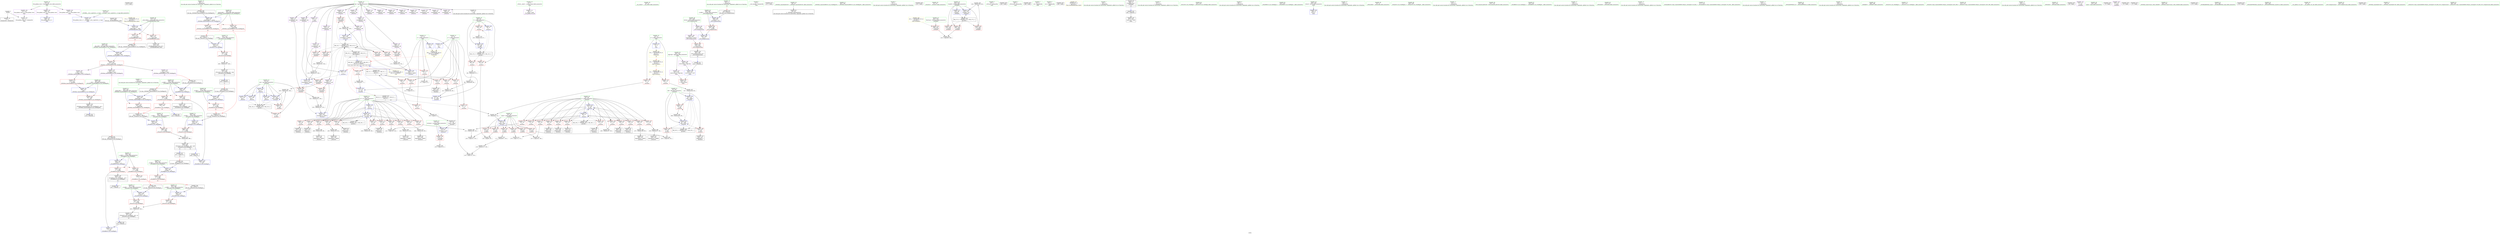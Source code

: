 digraph "SVFG" {
	label="SVFG";

	Node0x55fc81765bf0 [shape=record,color=grey,label="{NodeID: 0\nNullPtr}"];
	Node0x55fc81765bf0 -> Node0x55fc8178d6e0[style=solid];
	Node0x55fc81765bf0 -> Node0x55fc817986f0[style=solid];
	Node0x55fc817d69e0 [shape=record,color=black,label="{NodeID: 526\n313 = PHI()\n}"];
	Node0x55fc8179aa10 [shape=record,color=blue,label="{NodeID: 277\n495\<--493\n__a.addr\<--__a\n_ZStorSt13_Ios_FmtflagsS_\n}"];
	Node0x55fc8179aa10 -> Node0x55fc817901b0[style=dashed];
	Node0x55fc8178e6e0 [shape=record,color=red,label="{NodeID: 194\n184\<--183\n\<--arrayidx42\n_Z5solvev\n}"];
	Node0x55fc8178e6e0 -> Node0x55fc81794f10[style=solid];
	Node0x55fc8178af40 [shape=record,color=purple,label="{NodeID: 111\n36\<--4\n\<--_ZStL8__ioinit\n__cxx_global_var_init\n}"];
	Node0x55fc817898d0 [shape=record,color=green,label="{NodeID: 28\n40\<--41\n__cxa_atexit\<--__cxa_atexit_field_insensitive\n}"];
	Node0x55fc81794a90 [shape=record,color=grey,label="{NodeID: 388\n228 = Binary(227, 99, )\n}"];
	Node0x55fc81794a90 -> Node0x55fc8178b5a0[style=solid];
	Node0x55fc8178fda0 [shape=record,color=red,label="{NodeID: 222\n476\<--464\n\<--__a.addr\n_ZStoRRSt13_Ios_FmtflagsS_\n}"];
	Node0x55fc8178fda0 -> Node0x55fc8178acd0[style=solid];
	Node0x55fc8178fda0 -> Node0x55fc8179a7a0[style=solid];
	Node0x55fc817918c0 [shape=record,color=purple,label="{NodeID: 139\n395\<--387\ncoerce.dive\<--retval\n_ZSt12setprecisioni\n}"];
	Node0x55fc817918c0 -> Node0x55fc8178f310[style=solid];
	Node0x55fc8178c2e0 [shape=record,color=green,label="{NodeID: 56\n374\<--375\n__base.addr\<--__base.addr_field_insensitive\n_ZSt5fixedRSt8ios_base\n}"];
	Node0x55fc8178c2e0 -> Node0x55fc8178f0a0[style=solid];
	Node0x55fc8178c2e0 -> Node0x55fc8178f170[style=solid];
	Node0x55fc8178c2e0 -> Node0x55fc81799d10[style=solid];
	Node0x55fc81799420 [shape=record,color=blue,label="{NodeID: 250\n211\<--213\narrayidx59\<--add60\n_Z5solvev\n}"];
	Node0x55fc81799420 -> Node0x55fc8178ea20[style=dashed];
	Node0x55fc81799420 -> Node0x55fc8178eaf0[style=dashed];
	Node0x55fc81799420 -> Node0x55fc817994f0[style=dashed];
	Node0x55fc81792f80 [shape=record,color=red,label="{NodeID: 167\n149\<--63\n\<--i17\n_Z5solvev\n}"];
	Node0x55fc81792f80 -> Node0x55fc81795690[style=solid];
	Node0x55fc8178db80 [shape=record,color=black,label="{NodeID: 84\n156\<--155\nidxprom\<--\n_Z5solvev\n}"];
	Node0x55fc8176b8a0 [shape=record,color=green,label="{NodeID: 1\n7\<--1\n__dso_handle\<--dummyObj\nGlob }"];
	Node0x55fc817d6ab0 [shape=record,color=black,label="{NodeID: 527\n317 = PHI()\n}"];
	Node0x55fc8179aae0 [shape=record,color=blue,label="{NodeID: 278\n497\<--494\n__b.addr\<--__b\n_ZStorSt13_Ios_FmtflagsS_\n}"];
	Node0x55fc8179aae0 -> Node0x55fc81790280[style=dashed];
	Node0x55fc8178e7b0 [shape=record,color=red,label="{NodeID: 195\n192\<--191\n\<--arrayidx47\n_Z5solvev\n}"];
	Node0x55fc8178e7b0 -> Node0x55fc81794f10[style=solid];
	Node0x55fc8178b010 [shape=record,color=purple,label="{NodeID: 112\n135\<--15\n\<--dp\n_Z5solvev\n}"];
	Node0x55fc8178b010 -> Node0x55fc81799010[style=solid];
	Node0x55fc817899d0 [shape=record,color=green,label="{NodeID: 29\n39\<--45\n_ZNSt8ios_base4InitD1Ev\<--_ZNSt8ios_base4InitD1Ev_field_insensitive\n}"];
	Node0x55fc817899d0 -> Node0x55fc8178d9b0[style=solid];
	Node0x55fc81794c10 [shape=record,color=grey,label="{NodeID: 389\n186 = Binary(185, 99, )\n}"];
	Node0x55fc81794c10 -> Node0x55fc8178e060[style=solid];
	Node0x55fc8178fe70 [shape=record,color=red,label="{NodeID: 223\n472\<--466\n\<--__b.addr\n_ZStoRRSt13_Ios_FmtflagsS_\n|{<s0>25}}"];
	Node0x55fc8178fe70:s0 -> Node0x55fc817d8610[style=solid,color=red];
	Node0x55fc81791990 [shape=record,color=purple,label="{NodeID: 140\n414\<--413\n_M_flags\<--this1\n_ZNSt8ios_base4setfESt13_Ios_FmtflagsS0_\n}"];
	Node0x55fc81791990 -> Node0x55fc8178f7f0[style=solid];
	Node0x55fc8178c3b0 [shape=record,color=green,label="{NodeID: 57\n381\<--382\n_ZNSt8ios_base4setfESt13_Ios_FmtflagsS0_\<--_ZNSt8ios_base4setfESt13_Ios_FmtflagsS0__field_insensitive\n}"];
	Node0x55fc817b4a90 [shape=record,color=black,label="{NodeID: 417\nMR_29V_2 = PHI(MR_29V_3, MR_29V_1, )\npts\{10 12 180000 \}\n|{<s0>13|<s1>13|<s2>13|<s3>13|<s4>13|<s5>13|<s6>13|<s7>18}}"];
	Node0x55fc817b4a90:s0 -> Node0x55fc81792010[style=dashed,color=red];
	Node0x55fc817b4a90:s1 -> Node0x55fc817920e0[style=dashed,color=red];
	Node0x55fc817b4a90:s2 -> Node0x55fc817987f0[style=dashed,color=red];
	Node0x55fc817b4a90:s3 -> Node0x55fc81799010[style=dashed,color=red];
	Node0x55fc817b4a90:s4 -> Node0x55fc817b6cc0[style=dashed,color=red];
	Node0x55fc817b4a90:s5 -> Node0x55fc817b76c0[style=dashed,color=red];
	Node0x55fc817b4a90:s6 -> Node0x55fc817bc1c0[style=dashed,color=red];
	Node0x55fc817b4a90:s7 -> Node0x55fc817c3070[style=dashed,color=blue];
	Node0x55fc817994f0 [shape=record,color=blue,label="{NodeID: 251\n230\<--232\narrayidx71\<--add72\n_Z5solvev\n}"];
	Node0x55fc817994f0 -> Node0x55fc817b67c0[style=dashed];
	Node0x55fc81793050 [shape=record,color=red,label="{NodeID: 168\n155\<--63\n\<--i17\n_Z5solvev\n}"];
	Node0x55fc81793050 -> Node0x55fc8178db80[style=solid];
	Node0x55fc8178dc50 [shape=record,color=black,label="{NodeID: 85\n159\<--158\nidxprom27\<--\n_Z5solvev\n}"];
	Node0x55fc817877b0 [shape=record,color=green,label="{NodeID: 2\n9\<--1\n\<--dummyObj\nCan only get source location for instruction, argument, global var or function.}"];
	Node0x55fc817d6b80 [shape=record,color=black,label="{NodeID: 528\n321 = PHI()\n}"];
	Node0x55fc8178e880 [shape=record,color=red,label="{NodeID: 196\n202\<--201\n\<--arrayidx53\n_Z5solvev\n}"];
	Node0x55fc8178e880 -> Node0x55fc8179f830[style=solid];
	Node0x55fc8178b0e0 [shape=record,color=purple,label="{NodeID: 113\n157\<--15\narrayidx\<--dp\n_Z5solvev\n}"];
	Node0x55fc81789ad0 [shape=record,color=green,label="{NodeID: 30\n52\<--53\n_Z5solvev\<--_Z5solvev_field_insensitive\n}"];
	Node0x55fc81794d90 [shape=record,color=grey,label="{NodeID: 390\n325 = Binary(324, 99, )\n}"];
	Node0x55fc81794d90 -> Node0x55fc81799aa0[style=solid];
	Node0x55fc8178ff40 [shape=record,color=red,label="{NodeID: 224\n471\<--470\n\<--\n_ZStoRRSt13_Ios_FmtflagsS_\n|{<s0>25}}"];
	Node0x55fc8178ff40:s0 -> Node0x55fc817d84d0[style=solid,color=red];
	Node0x55fc81791a60 [shape=record,color=purple,label="{NodeID: 141\n421\<--413\n_M_flags2\<--this1\n_ZNSt8ios_base4setfESt13_Ios_FmtflagsS0_\n|{<s0>21}}"];
	Node0x55fc81791a60:s0 -> Node0x55fc817d7e90[style=solid,color=red];
	Node0x55fc8178c4b0 [shape=record,color=green,label="{NodeID: 58\n387\<--388\nretval\<--retval_field_insensitive\n_ZSt12setprecisioni\n}"];
	Node0x55fc8178c4b0 -> Node0x55fc817917f0[style=solid];
	Node0x55fc8178c4b0 -> Node0x55fc817918c0[style=solid];
	Node0x55fc817b4fc0 [shape=record,color=black,label="{NodeID: 418\nMR_27V_3 = PHI(MR_27V_4, MR_27V_2, )\npts\{304 \}\n}"];
	Node0x55fc817b4fc0 -> Node0x55fc8178ed60[style=dashed];
	Node0x55fc817b4fc0 -> Node0x55fc8178ee30[style=dashed];
	Node0x55fc817b4fc0 -> Node0x55fc8178ef00[style=dashed];
	Node0x55fc817b4fc0 -> Node0x55fc81799aa0[style=dashed];
	Node0x55fc817995c0 [shape=record,color=blue,label="{NodeID: 252\n65\<--238\nj\<--inc\n_Z5solvev\n}"];
	Node0x55fc817995c0 -> Node0x55fc817937a0[style=dashed];
	Node0x55fc817995c0 -> Node0x55fc81793870[style=dashed];
	Node0x55fc817995c0 -> Node0x55fc81793940[style=dashed];
	Node0x55fc817995c0 -> Node0x55fc81793a10[style=dashed];
	Node0x55fc817995c0 -> Node0x55fc81793ae0[style=dashed];
	Node0x55fc817995c0 -> Node0x55fc81793bb0[style=dashed];
	Node0x55fc817995c0 -> Node0x55fc81793c80[style=dashed];
	Node0x55fc817995c0 -> Node0x55fc81793d50[style=dashed];
	Node0x55fc817995c0 -> Node0x55fc81793e20[style=dashed];
	Node0x55fc817995c0 -> Node0x55fc81793ef0[style=dashed];
	Node0x55fc817995c0 -> Node0x55fc81793fc0[style=dashed];
	Node0x55fc817995c0 -> Node0x55fc81794090[style=dashed];
	Node0x55fc817995c0 -> Node0x55fc817991b0[style=dashed];
	Node0x55fc817995c0 -> Node0x55fc817995c0[style=dashed];
	Node0x55fc817995c0 -> Node0x55fc817bb7c0[style=dashed];
	Node0x55fc81793120 [shape=record,color=red,label="{NodeID: 169\n162\<--63\n\<--i17\n_Z5solvev\n}"];
	Node0x55fc81793120 -> Node0x55fc81795b10[style=solid];
	Node0x55fc8178dd20 [shape=record,color=black,label="{NodeID: 86\n164\<--163\nidxprom30\<--add29\n_Z5solvev\n}"];
	Node0x55fc81787840 [shape=record,color=green,label="{NodeID: 3\n19\<--1\n_ZSt3cin\<--dummyObj\nGlob }"];
	Node0x55fc817d6c50 [shape=record,color=black,label="{NodeID: 529\n343 = PHI()\n}"];
	Node0x55fc8178e950 [shape=record,color=red,label="{NodeID: 197\n212\<--211\n\<--arrayidx59\n_Z5solvev\n}"];
	Node0x55fc8178e950 -> Node0x55fc817a08b0[style=solid];
	Node0x55fc8178b1b0 [shape=record,color=purple,label="{NodeID: 114\n160\<--15\narrayidx28\<--dp\n_Z5solvev\n}"];
	Node0x55fc8178b1b0 -> Node0x55fc8178e540[style=solid];
	Node0x55fc81789bd0 [shape=record,color=green,label="{NodeID: 31\n55\<--56\nlayer\<--layer_field_insensitive\n_Z5solvev\n}"];
	Node0x55fc81789bd0 -> Node0x55fc817924f0[style=solid];
	Node0x55fc81789bd0 -> Node0x55fc817925c0[style=solid];
	Node0x55fc81789bd0 -> Node0x55fc81792690[style=solid];
	Node0x55fc81789bd0 -> Node0x55fc81792760[style=solid];
	Node0x55fc81789bd0 -> Node0x55fc81792830[style=solid];
	Node0x55fc81789bd0 -> Node0x55fc81792900[style=solid];
	Node0x55fc81789bd0 -> Node0x55fc817988c0[style=solid];
	Node0x55fc81794f10 [shape=record,color=grey,label="{NodeID: 391\n193 = Binary(192, 184, )\n}"];
	Node0x55fc81794f10 -> Node0x55fc81799350[style=solid];
	Node0x55fc81790010 [shape=record,color=red,label="{NodeID: 225\n488\<--482\n\<--__a.addr\n_ZStanSt13_Ios_FmtflagsS_\n}"];
	Node0x55fc81790010 -> Node0x55fc8179f9b0[style=solid];
	Node0x55fc81791b30 [shape=record,color=purple,label="{NodeID: 142\n430\<--413\n_M_flags5\<--this1\n_ZNSt8ios_base4setfESt13_Ios_FmtflagsS0_\n|{<s0>23}}"];
	Node0x55fc81791b30:s0 -> Node0x55fc817d7aa0[style=solid,color=red];
	Node0x55fc8178c580 [shape=record,color=green,label="{NodeID: 59\n389\<--390\n__n.addr\<--__n.addr_field_insensitive\n_ZSt12setprecisioni\n}"];
	Node0x55fc8178c580 -> Node0x55fc8178f240[style=solid];
	Node0x55fc8178c580 -> Node0x55fc81799de0[style=solid];
	Node0x55fc81799690 [shape=record,color=blue,label="{NodeID: 253\n63\<--243\ni17\<--inc78\n_Z5solvev\n}"];
	Node0x55fc81799690 -> Node0x55fc81792eb0[style=dashed];
	Node0x55fc81799690 -> Node0x55fc81792f80[style=dashed];
	Node0x55fc81799690 -> Node0x55fc81793050[style=dashed];
	Node0x55fc81799690 -> Node0x55fc81793120[style=dashed];
	Node0x55fc81799690 -> Node0x55fc817931f0[style=dashed];
	Node0x55fc81799690 -> Node0x55fc817932c0[style=dashed];
	Node0x55fc81799690 -> Node0x55fc81793390[style=dashed];
	Node0x55fc81799690 -> Node0x55fc81793460[style=dashed];
	Node0x55fc81799690 -> Node0x55fc81793530[style=dashed];
	Node0x55fc81799690 -> Node0x55fc81793600[style=dashed];
	Node0x55fc81799690 -> Node0x55fc817936d0[style=dashed];
	Node0x55fc81799690 -> Node0x55fc81799690[style=dashed];
	Node0x55fc81799690 -> Node0x55fc817bb2c0[style=dashed];
	Node0x55fc817931f0 [shape=record,color=red,label="{NodeID: 170\n178\<--63\n\<--i17\n_Z5solvev\n}"];
	Node0x55fc817931f0 -> Node0x55fc8178dec0[style=solid];
	Node0x55fc8178ddf0 [shape=record,color=black,label="{NodeID: 87\n168\<--167\nidxprom33\<--add32\n_Z5solvev\n}"];
	Node0x55fc81787af0 [shape=record,color=green,label="{NodeID: 4\n20\<--1\n_ZSt4cout\<--dummyObj\nGlob }"];
	Node0x55fc817d6d20 [shape=record,color=black,label="{NodeID: 530\n346 = PHI()\n}"];
	Node0x55fc8178ea20 [shape=record,color=red,label="{NodeID: 198\n221\<--220\n\<--arrayidx64\n_Z5solvev\n}"];
	Node0x55fc8178ea20 -> Node0x55fc81794490[style=solid];
	Node0x55fc81790560 [shape=record,color=purple,label="{NodeID: 115\n165\<--15\narrayidx31\<--dp\n_Z5solvev\n}"];
	Node0x55fc81789ca0 [shape=record,color=green,label="{NodeID: 32\n57\<--58\nisCenter\<--isCenter_field_insensitive\n_Z5solvev\n}"];
	Node0x55fc81789ca0 -> Node0x55fc817929d0[style=solid];
	Node0x55fc81789ca0 -> Node0x55fc81798990[style=solid];
	Node0x55fc81795090 [shape=record,color=grey,label="{NodeID: 392\n238 = Binary(237, 99, )\n}"];
	Node0x55fc81795090 -> Node0x55fc817995c0[style=solid];
	Node0x55fc817900e0 [shape=record,color=red,label="{NodeID: 226\n489\<--484\n\<--__b.addr\n_ZStanSt13_Ios_FmtflagsS_\n}"];
	Node0x55fc817900e0 -> Node0x55fc8179f9b0[style=solid];
	Node0x55fc81791c00 [shape=record,color=red,label="{NodeID: 143\n100\<--8\n\<--n\n_Z5solvev\n}"];
	Node0x55fc81791c00 -> Node0x55fc817a0130[style=solid];
	Node0x55fc8178c650 [shape=record,color=green,label="{NodeID: 60\n402\<--403\nthis.addr\<--this.addr_field_insensitive\n_ZNSt8ios_base4setfESt13_Ios_FmtflagsS0_\n}"];
	Node0x55fc8178c650 -> Node0x55fc8178f3e0[style=solid];
	Node0x55fc8178c650 -> Node0x55fc81799f80[style=solid];
	Node0x55fc81799760 [shape=record,color=blue,label="{NodeID: 254\n67\<--247\ni80\<--add81\n_Z5solvev\n}"];
	Node0x55fc81799760 -> Node0x55fc81794160[style=dashed];
	Node0x55fc81799760 -> Node0x55fc81794230[style=dashed];
	Node0x55fc81799760 -> Node0x55fc81794300[style=dashed];
	Node0x55fc81799760 -> Node0x55fc81799900[style=dashed];
	Node0x55fc81799760 -> Node0x55fc817bbcc0[style=dashed];
	Node0x55fc817932c0 [shape=record,color=red,label="{NodeID: 171\n185\<--63\n\<--i17\n_Z5solvev\n}"];
	Node0x55fc817932c0 -> Node0x55fc81794c10[style=solid];
	Node0x55fc8178dec0 [shape=record,color=black,label="{NodeID: 88\n179\<--178\nidxprom39\<--\n_Z5solvev\n}"];
	Node0x55fc81787b80 [shape=record,color=green,label="{NodeID: 5\n21\<--1\n.str\<--dummyObj\nGlob }"];
	Node0x55fc817d6e80 [shape=record,color=black,label="{NodeID: 531\n351 = PHI(385, )\n}"];
	Node0x55fc817d6e80 -> Node0x55fc81799c40[style=solid];
	Node0x55fc817bdc00 [shape=record,color=yellow,style=double,label="{NodeID: 448\n6V_1 = ENCHI(MR_6V_0)\npts\{14 \}\nFun[_Z4MAINv]|{<s0>13}}"];
	Node0x55fc817bdc00:s0 -> Node0x55fc817bed10[style=dashed,color=red];
	Node0x55fc8178eaf0 [shape=record,color=red,label="{NodeID: 199\n231\<--230\n\<--arrayidx71\n_Z5solvev\n}"];
	Node0x55fc8178eaf0 -> Node0x55fc81795210[style=solid];
	Node0x55fc817905f0 [shape=record,color=purple,label="{NodeID: 116\n169\<--15\narrayidx34\<--dp\n_Z5solvev\n}"];
	Node0x55fc817905f0 -> Node0x55fc8178e610[style=solid];
	Node0x55fc817905f0 -> Node0x55fc81799280[style=solid];
	Node0x55fc81789d70 [shape=record,color=green,label="{NodeID: 33\n59\<--60\ni\<--i_field_insensitive\n_Z5solvev\n}"];
	Node0x55fc81789d70 -> Node0x55fc81792aa0[style=solid];
	Node0x55fc81789d70 -> Node0x55fc81792b70[style=solid];
	Node0x55fc81789d70 -> Node0x55fc81792c40[style=solid];
	Node0x55fc81789d70 -> Node0x55fc81798a60[style=solid];
	Node0x55fc81789d70 -> Node0x55fc81798c00[style=solid];
	Node0x55fc81795210 [shape=record,color=grey,label="{NodeID: 393\n232 = Binary(231, 222, )\n}"];
	Node0x55fc81795210 -> Node0x55fc817994f0[style=solid];
	Node0x55fc817901b0 [shape=record,color=red,label="{NodeID: 227\n501\<--495\n\<--__a.addr\n_ZStorSt13_Ios_FmtflagsS_\n}"];
	Node0x55fc817901b0 -> Node0x55fc81794610[style=solid];
	Node0x55fc81791cd0 [shape=record,color=red,label="{NodeID: 144\n110\<--8\n\<--n\n_Z5solvev\n}"];
	Node0x55fc81791cd0 -> Node0x55fc81795e10[style=solid];
	Node0x55fc8178c720 [shape=record,color=green,label="{NodeID: 61\n404\<--405\n__fmtfl.addr\<--__fmtfl.addr_field_insensitive\n_ZNSt8ios_base4setfESt13_Ios_FmtflagsS0_\n}"];
	Node0x55fc8178c720 -> Node0x55fc8178f4b0[style=solid];
	Node0x55fc8178c720 -> Node0x55fc8179a050[style=solid];
	Node0x55fc81799830 [shape=record,color=blue,label="{NodeID: 255\n61\<--262\nans\<--add89\n_Z5solvev\n}"];
	Node0x55fc81799830 -> Node0x55fc81792d10[style=dashed];
	Node0x55fc81799830 -> Node0x55fc81799830[style=dashed];
	Node0x55fc81799830 -> Node0x55fc817badc0[style=dashed];
	Node0x55fc81793390 [shape=record,color=red,label="{NodeID: 172\n196\<--63\n\<--i17\n_Z5solvev\n}"];
	Node0x55fc81793390 -> Node0x55fc8178e200[style=solid];
	Node0x55fc8178df90 [shape=record,color=black,label="{NodeID: 89\n182\<--181\nidxprom41\<--\n_Z5solvev\n}"];
	Node0x55fc81787c10 [shape=record,color=green,label="{NodeID: 6\n23\<--1\n.str.1\<--dummyObj\nGlob }"];
	Node0x55fc817d7010 [shape=record,color=black,label="{NodeID: 532\n359 = PHI()\n}"];
	Node0x55fc817bdce0 [shape=record,color=yellow,style=double,label="{NodeID: 449\n25V_1 = ENCHI(MR_25V_0)\npts\{302 \}\nFun[_Z4MAINv]}"];
	Node0x55fc817bdce0 -> Node0x55fc8178ec90[style=dashed];
	Node0x55fc8178ebc0 [shape=record,color=red,label="{NodeID: 200\n260\<--259\n\<--arrayidx88\n_Z5solvev\n}"];
	Node0x55fc8178ebc0 -> Node0x55fc817a0730[style=solid];
	Node0x55fc81790680 [shape=record,color=purple,label="{NodeID: 117\n180\<--15\narrayidx40\<--dp\n_Z5solvev\n}"];
	Node0x55fc81789e40 [shape=record,color=green,label="{NodeID: 34\n61\<--62\nans\<--ans_field_insensitive\n_Z5solvev\n}"];
	Node0x55fc81789e40 -> Node0x55fc81792d10[style=solid];
	Node0x55fc81789e40 -> Node0x55fc81792de0[style=solid];
	Node0x55fc81789e40 -> Node0x55fc81798cd0[style=solid];
	Node0x55fc81789e40 -> Node0x55fc81798da0[style=solid];
	Node0x55fc81789e40 -> Node0x55fc81798e70[style=solid];
	Node0x55fc81789e40 -> Node0x55fc81798f40[style=solid];
	Node0x55fc81789e40 -> Node0x55fc81799830[style=solid];
	Node0x55fc817bfee0 [shape=record,color=yellow,style=double,label="{NodeID: 477\nRETMU(37V_2)\npts\{375 \}\nFun[_ZSt5fixedRSt8ios_base]}"];
	Node0x55fc81795390 [shape=record,color=grey,label="{NodeID: 394\n458 = Binary(457, 459, )\n}"];
	Node0x55fc81795390 -> Node0x55fc8178ac00[style=solid];
	Node0x55fc81790280 [shape=record,color=red,label="{NodeID: 228\n502\<--497\n\<--__b.addr\n_ZStorSt13_Ios_FmtflagsS_\n}"];
	Node0x55fc81790280 -> Node0x55fc81794610[style=solid];
	Node0x55fc81791da0 [shape=record,color=red,label="{NodeID: 145\n115\<--8\n\<--n\n_Z5solvev\n}"];
	Node0x55fc81791da0 -> Node0x55fc81795f90[style=solid];
	Node0x55fc8178c7f0 [shape=record,color=green,label="{NodeID: 62\n406\<--407\n__mask.addr\<--__mask.addr_field_insensitive\n_ZNSt8ios_base4setfESt13_Ios_FmtflagsS0_\n}"];
	Node0x55fc8178c7f0 -> Node0x55fc8178f580[style=solid];
	Node0x55fc8178c7f0 -> Node0x55fc8178f650[style=solid];
	Node0x55fc8178c7f0 -> Node0x55fc8179a120[style=solid];
	Node0x55fc817b67c0 [shape=record,color=black,label="{NodeID: 422\nMR_22V_7 = PHI(MR_22V_9, MR_22V_6, )\npts\{180000 \}\n}"];
	Node0x55fc817b67c0 -> Node0x55fc8178e540[style=dashed];
	Node0x55fc817b67c0 -> Node0x55fc8178e610[style=dashed];
	Node0x55fc817b67c0 -> Node0x55fc8178e6e0[style=dashed];
	Node0x55fc817b67c0 -> Node0x55fc8178e7b0[style=dashed];
	Node0x55fc817b67c0 -> Node0x55fc8178e880[style=dashed];
	Node0x55fc817b67c0 -> Node0x55fc8178e950[style=dashed];
	Node0x55fc817b67c0 -> Node0x55fc8178ebc0[style=dashed];
	Node0x55fc817b67c0 -> Node0x55fc81799280[style=dashed];
	Node0x55fc817b67c0 -> Node0x55fc81799350[style=dashed];
	Node0x55fc817b67c0 -> Node0x55fc81799420[style=dashed];
	Node0x55fc817b67c0 -> Node0x55fc817b67c0[style=dashed];
	Node0x55fc817b67c0 -> Node0x55fc817bc1c0[style=dashed];
	Node0x55fc81799900 [shape=record,color=blue,label="{NodeID: 256\n67\<--266\ni80\<--inc91\n_Z5solvev\n}"];
	Node0x55fc81799900 -> Node0x55fc81794160[style=dashed];
	Node0x55fc81799900 -> Node0x55fc81794230[style=dashed];
	Node0x55fc81799900 -> Node0x55fc81794300[style=dashed];
	Node0x55fc81799900 -> Node0x55fc81799900[style=dashed];
	Node0x55fc81799900 -> Node0x55fc817bbcc0[style=dashed];
	Node0x55fc81793460 [shape=record,color=red,label="{NodeID: 173\n205\<--63\n\<--i17\n_Z5solvev\n}"];
	Node0x55fc81793460 -> Node0x55fc8179fb30[style=solid];
	Node0x55fc8178e060 [shape=record,color=black,label="{NodeID: 90\n187\<--186\nidxprom44\<--add43\n_Z5solvev\n}"];
	Node0x55fc817884e0 [shape=record,color=green,label="{NodeID: 7\n26\<--1\n\<--dummyObj\nCan only get source location for instruction, argument, global var or function.}"];
	Node0x55fc817d70e0 [shape=record,color=black,label="{NodeID: 533\n362 = PHI(300, )\n}"];
	Node0x55fc817d70e0 -> Node0x55fc8178b810[style=solid];
	Node0x55fc8178ec90 [shape=record,color=red,label="{NodeID: 201\n309\<--301\n\<--TestCase\n_Z4MAINv\n}"];
	Node0x55fc8178ec90 -> Node0x55fc817a4cc0[style=solid];
	Node0x55fc81790750 [shape=record,color=purple,label="{NodeID: 118\n183\<--15\narrayidx42\<--dp\n_Z5solvev\n}"];
	Node0x55fc81790750 -> Node0x55fc8178e6e0[style=solid];
	Node0x55fc81789f10 [shape=record,color=green,label="{NodeID: 35\n63\<--64\ni17\<--i17_field_insensitive\n_Z5solvev\n}"];
	Node0x55fc81789f10 -> Node0x55fc81792eb0[style=solid];
	Node0x55fc81789f10 -> Node0x55fc81792f80[style=solid];
	Node0x55fc81789f10 -> Node0x55fc81793050[style=solid];
	Node0x55fc81789f10 -> Node0x55fc81793120[style=solid];
	Node0x55fc81789f10 -> Node0x55fc817931f0[style=solid];
	Node0x55fc81789f10 -> Node0x55fc817932c0[style=solid];
	Node0x55fc81789f10 -> Node0x55fc81793390[style=solid];
	Node0x55fc81789f10 -> Node0x55fc81793460[style=solid];
	Node0x55fc81789f10 -> Node0x55fc81793530[style=solid];
	Node0x55fc81789f10 -> Node0x55fc81793600[style=solid];
	Node0x55fc81789f10 -> Node0x55fc817936d0[style=solid];
	Node0x55fc81789f10 -> Node0x55fc817990e0[style=solid];
	Node0x55fc81789f10 -> Node0x55fc81799690[style=solid];
	Node0x55fc81795510 [shape=record,color=grey,label="{NodeID: 395\n243 = Binary(242, 99, )\n}"];
	Node0x55fc81795510 -> Node0x55fc81799690[style=solid];
	Node0x55fc81790350 [shape=record,color=blue,label="{NodeID: 229\n8\<--9\nn\<--\nGlob }"];
	Node0x55fc81790350 -> Node0x55fc817bdfb0[style=dashed];
	Node0x55fc81791e70 [shape=record,color=red,label="{NodeID: 146\n140\<--8\n\<--n\n_Z5solvev\n}"];
	Node0x55fc81791e70 -> Node0x55fc817a5140[style=solid];
	Node0x55fc8178c8c0 [shape=record,color=green,label="{NodeID: 63\n408\<--409\n__old\<--__old_field_insensitive\n_ZNSt8ios_base4setfESt13_Ios_FmtflagsS0_\n}"];
	Node0x55fc8178c8c0 -> Node0x55fc8178f720[style=solid];
	Node0x55fc8178c8c0 -> Node0x55fc8179a1f0[style=solid];
	Node0x55fc817b6cc0 [shape=record,color=black,label="{NodeID: 423\nMR_2V_2 = PHI(MR_2V_3, MR_2V_1, )\npts\{10 \}\n|{|<s6>13}}"];
	Node0x55fc817b6cc0 -> Node0x55fc81791c00[style=dashed];
	Node0x55fc817b6cc0 -> Node0x55fc81791cd0[style=dashed];
	Node0x55fc817b6cc0 -> Node0x55fc81791da0[style=dashed];
	Node0x55fc817b6cc0 -> Node0x55fc81791e70[style=dashed];
	Node0x55fc817b6cc0 -> Node0x55fc81791f40[style=dashed];
	Node0x55fc817b6cc0 -> Node0x55fc81798b30[style=dashed];
	Node0x55fc817b6cc0:s6 -> Node0x55fc817b4a90[style=dashed,color=blue];
	Node0x55fc817999d0 [shape=record,color=blue,label="{NodeID: 257\n303\<--99\nCaseID\<--\n_Z4MAINv\n}"];
	Node0x55fc817999d0 -> Node0x55fc817b4fc0[style=dashed];
	Node0x55fc81793530 [shape=record,color=red,label="{NodeID: 174\n215\<--63\n\<--i17\n_Z5solvev\n}"];
	Node0x55fc81793530 -> Node0x55fc8178b330[style=solid];
	Node0x55fc8178e130 [shape=record,color=black,label="{NodeID: 91\n190\<--189\nidxprom46\<--\n_Z5solvev\n}"];
	Node0x55fc81788570 [shape=record,color=green,label="{NodeID: 8\n97\<--1\n\<--dummyObj\nCan only get source location for instruction, argument, global var or function.}"];
	Node0x55fc817d7250 [shape=record,color=black,label="{NodeID: 534\n378 = PHI(398, )\n}"];
	Node0x55fc8178ed60 [shape=record,color=red,label="{NodeID: 202\n308\<--303\n\<--CaseID\n_Z4MAINv\n}"];
	Node0x55fc8178ed60 -> Node0x55fc817a4cc0[style=solid];
	Node0x55fc81790820 [shape=record,color=purple,label="{NodeID: 119\n188\<--15\narrayidx45\<--dp\n_Z5solvev\n}"];
	Node0x55fc81789fe0 [shape=record,color=green,label="{NodeID: 36\n65\<--66\nj\<--j_field_insensitive\n_Z5solvev\n}"];
	Node0x55fc81789fe0 -> Node0x55fc817937a0[style=solid];
	Node0x55fc81789fe0 -> Node0x55fc81793870[style=solid];
	Node0x55fc81789fe0 -> Node0x55fc81793940[style=solid];
	Node0x55fc81789fe0 -> Node0x55fc81793a10[style=solid];
	Node0x55fc81789fe0 -> Node0x55fc81793ae0[style=solid];
	Node0x55fc81789fe0 -> Node0x55fc81793bb0[style=solid];
	Node0x55fc81789fe0 -> Node0x55fc81793c80[style=solid];
	Node0x55fc81789fe0 -> Node0x55fc81793d50[style=solid];
	Node0x55fc81789fe0 -> Node0x55fc81793e20[style=solid];
	Node0x55fc81789fe0 -> Node0x55fc81793ef0[style=solid];
	Node0x55fc81789fe0 -> Node0x55fc81793fc0[style=solid];
	Node0x55fc81789fe0 -> Node0x55fc81794090[style=solid];
	Node0x55fc81789fe0 -> Node0x55fc817991b0[style=solid];
	Node0x55fc81789fe0 -> Node0x55fc817995c0[style=solid];
	Node0x55fc81795690 [shape=record,color=grey,label="{NodeID: 396\n151 = Binary(149, 150, )\n}"];
	Node0x55fc81795690 -> Node0x55fc817a52c0[style=solid];
	Node0x55fc81790450 [shape=record,color=blue,label="{NodeID: 230\n11\<--9\nx\<--\nGlob }"];
	Node0x55fc81790450 -> Node0x55fc817bdfb0[style=dashed];
	Node0x55fc81791f40 [shape=record,color=red,label="{NodeID: 147\n254\<--8\n\<--n\n_Z5solvev\n}"];
	Node0x55fc81791f40 -> Node0x55fc8178b670[style=solid];
	Node0x55fc8178c990 [shape=record,color=green,label="{NodeID: 64\n419\<--420\n_ZStcoSt13_Ios_Fmtflags\<--_ZStcoSt13_Ios_Fmtflags_field_insensitive\n}"];
	Node0x55fc817b71c0 [shape=record,color=black,label="{NodeID: 424\nMR_12V_3 = PHI(MR_12V_4, MR_12V_2, )\npts\{60 \}\n}"];
	Node0x55fc817b71c0 -> Node0x55fc81792aa0[style=dashed];
	Node0x55fc817b71c0 -> Node0x55fc81792b70[style=dashed];
	Node0x55fc817b71c0 -> Node0x55fc81792c40[style=dashed];
	Node0x55fc817b71c0 -> Node0x55fc81798c00[style=dashed];
	Node0x55fc81799aa0 [shape=record,color=blue,label="{NodeID: 258\n303\<--325\nCaseID\<--inc\n_Z4MAINv\n}"];
	Node0x55fc81799aa0 -> Node0x55fc817b4fc0[style=dashed];
	Node0x55fc81793600 [shape=record,color=red,label="{NodeID: 175\n223\<--63\n\<--i17\n_Z5solvev\n}"];
	Node0x55fc81793600 -> Node0x55fc817a05b0[style=solid];
	Node0x55fc8178e200 [shape=record,color=black,label="{NodeID: 92\n197\<--196\nidxprom50\<--\n_Z5solvev\n}"];
	Node0x55fc81788600 [shape=record,color=green,label="{NodeID: 9\n99\<--1\n\<--dummyObj\nCan only get source location for instruction, argument, global var or function.}"];
	Node0x55fc817d7360 [shape=record,color=black,label="{NodeID: 535\n418 = PHI(452, )\n|{<s0>21}}"];
	Node0x55fc817d7360:s0 -> Node0x55fc817d7fd0[style=solid,color=red];
	Node0x55fc817bdfb0 [shape=record,color=yellow,style=double,label="{NodeID: 452\n29V_1 = ENCHI(MR_29V_0)\npts\{10 12 180000 \}\nFun[main]|{<s0>18}}"];
	Node0x55fc817bdfb0:s0 -> Node0x55fc817b4a90[style=dashed,color=red];
	Node0x55fc8178ee30 [shape=record,color=red,label="{NodeID: 203\n316\<--303\n\<--CaseID\n_Z4MAINv\n}"];
	Node0x55fc817908f0 [shape=record,color=purple,label="{NodeID: 120\n191\<--15\narrayidx47\<--dp\n_Z5solvev\n}"];
	Node0x55fc817908f0 -> Node0x55fc8178e7b0[style=solid];
	Node0x55fc817908f0 -> Node0x55fc81799350[style=solid];
	Node0x55fc8178a0b0 [shape=record,color=green,label="{NodeID: 37\n67\<--68\ni80\<--i80_field_insensitive\n_Z5solvev\n}"];
	Node0x55fc8178a0b0 -> Node0x55fc81794160[style=solid];
	Node0x55fc8178a0b0 -> Node0x55fc81794230[style=solid];
	Node0x55fc8178a0b0 -> Node0x55fc81794300[style=solid];
	Node0x55fc8178a0b0 -> Node0x55fc81799760[style=solid];
	Node0x55fc8178a0b0 -> Node0x55fc81799900[style=solid];
	Node0x55fc81795810 [shape=record,color=grey,label="{NodeID: 397\n247 = Binary(246, 99, )\n}"];
	Node0x55fc81795810 -> Node0x55fc81799760[style=solid];
	Node0x55fc817983f0 [shape=record,color=blue,label="{NodeID: 231\n13\<--9\ny\<--\nGlob }"];
	Node0x55fc817983f0 -> Node0x55fc817be1d0[style=dashed];
	Node0x55fc81792010 [shape=record,color=red,label="{NodeID: 148\n74\<--11\n\<--x\n_Z5solvev\n}"];
	Node0x55fc81792010 -> Node0x55fc817a4b40[style=solid];
	Node0x55fc8178ca90 [shape=record,color=green,label="{NodeID: 65\n423\<--424\n_ZStaNRSt13_Ios_FmtflagsS_\<--_ZStaNRSt13_Ios_FmtflagsS__field_insensitive\n}"];
	Node0x55fc817b76c0 [shape=record,color=black,label="{NodeID: 425\nMR_4V_3 = PHI(MR_4V_2, MR_4V_1, )\npts\{12 \}\n|{|<s2>13}}"];
	Node0x55fc817b76c0 -> Node0x55fc817921b0[style=dashed];
	Node0x55fc817b76c0 -> Node0x55fc81792280[style=dashed];
	Node0x55fc817b76c0:s2 -> Node0x55fc817b4a90[style=dashed,color=blue];
	Node0x55fc81799b70 [shape=record,color=blue,label="{NodeID: 259\n338\<--9\nretval\<--\nmain\n}"];
	Node0x55fc817936d0 [shape=record,color=red,label="{NodeID: 176\n242\<--63\n\<--i17\n_Z5solvev\n}"];
	Node0x55fc817936d0 -> Node0x55fc81795510[style=solid];
	Node0x55fc8178e2d0 [shape=record,color=black,label="{NodeID: 93\n200\<--199\nidxprom52\<--\n_Z5solvev\n}"];
	Node0x55fc817886d0 [shape=record,color=green,label="{NodeID: 10\n109\<--1\n\<--dummyObj\nCan only get source location for instruction, argument, global var or function.}"];
	Node0x55fc817d74d0 [shape=record,color=black,label="{NodeID: 536\n422 = PHI(436, )\n}"];
	Node0x55fc8178ef00 [shape=record,color=red,label="{NodeID: 204\n324\<--303\n\<--CaseID\n_Z4MAINv\n}"];
	Node0x55fc8178ef00 -> Node0x55fc81794d90[style=solid];
	Node0x55fc817909c0 [shape=record,color=purple,label="{NodeID: 121\n198\<--15\narrayidx51\<--dp\n_Z5solvev\n}"];
	Node0x55fc8178a180 [shape=record,color=green,label="{NodeID: 38\n70\<--71\n_ZNSirsERi\<--_ZNSirsERi_field_insensitive\n}"];
	Node0x55fc81795990 [shape=record,color=grey,label="{NodeID: 398\n167 = Binary(166, 99, )\n}"];
	Node0x55fc81795990 -> Node0x55fc8178ddf0[style=solid];
	Node0x55fc817984f0 [shape=record,color=blue,label="{NodeID: 232\n509\<--26\nllvm.global_ctors_0\<--\nGlob }"];
	Node0x55fc817920e0 [shape=record,color=red,label="{NodeID: 149\n77\<--11\n\<--x\n_Z5solvev\n}"];
	Node0x55fc817920e0 -> Node0x55fc81794790[style=solid];
	Node0x55fc8178cb90 [shape=record,color=green,label="{NodeID: 66\n428\<--429\n_ZStanSt13_Ios_FmtflagsS_\<--_ZStanSt13_Ios_FmtflagsS__field_insensitive\n}"];
	Node0x55fc81799c40 [shape=record,color=blue,label="{NodeID: 260\n355\<--351\ncoerce.dive\<--call2\nmain\n}"];
	Node0x55fc81799c40 -> Node0x55fc8178efd0[style=dashed];
	Node0x55fc817937a0 [shape=record,color=red,label="{NodeID: 177\n145\<--65\n\<--j\n_Z5solvev\n}"];
	Node0x55fc817937a0 -> Node0x55fc817a4e40[style=solid];
	Node0x55fc8178e3a0 [shape=record,color=black,label="{NodeID: 94\n207\<--206\nidxprom56\<--add55\n_Z5solvev\n}"];
	Node0x55fc817887d0 [shape=record,color=green,label="{NodeID: 11\n122\<--1\n\<--dummyObj\nCan only get source location for instruction, argument, global var or function.}"];
	Node0x55fc817d75e0 [shape=record,color=black,label="{NodeID: 537\n427 = PHI(479, )\n|{<s0>23}}"];
	Node0x55fc817d75e0:s0 -> Node0x55fc817d7c10[style=solid,color=red];
	Node0x55fc817be1d0 [shape=record,color=yellow,style=double,label="{NodeID: 454\n6V_1 = ENCHI(MR_6V_0)\npts\{14 \}\nFun[main]|{<s0>18}}"];
	Node0x55fc817be1d0:s0 -> Node0x55fc817bdc00[style=dashed,color=red];
	Node0x55fc8179f830 [shape=record,color=grey,label="{NodeID: 371\n203 = Binary(202, 204, )\n}"];
	Node0x55fc8179f830 -> Node0x55fc817a08b0[style=solid];
	Node0x55fc8178efd0 [shape=record,color=red,label="{NodeID: 205\n358\<--357\n\<--coerce.dive3\nmain\n}"];
	Node0x55fc81790a90 [shape=record,color=purple,label="{NodeID: 122\n201\<--15\narrayidx53\<--dp\n_Z5solvev\n}"];
	Node0x55fc81790a90 -> Node0x55fc8178e880[style=solid];
	Node0x55fc8178a280 [shape=record,color=green,label="{NodeID: 39\n133\<--134\nllvm.memset.p0i8.i64\<--llvm.memset.p0i8.i64_field_insensitive\n}"];
	Node0x55fc81795b10 [shape=record,color=grey,label="{NodeID: 399\n163 = Binary(162, 99, )\n}"];
	Node0x55fc81795b10 -> Node0x55fc8178dd20[style=solid];
	Node0x55fc817985f0 [shape=record,color=blue,label="{NodeID: 233\n510\<--27\nllvm.global_ctors_1\<--_GLOBAL__sub_I_cgy4ever_1_0.cpp\nGlob }"];
	Node0x55fc817921b0 [shape=record,color=red,label="{NodeID: 150\n81\<--11\n\<--x\n_Z5solvev\n}"];
	Node0x55fc817921b0 -> Node0x55fc81794910[style=solid];
	Node0x55fc8178cc90 [shape=record,color=green,label="{NodeID: 67\n432\<--433\n_ZStoRRSt13_Ios_FmtflagsS_\<--_ZStoRRSt13_Ios_FmtflagsS__field_insensitive\n}"];
	Node0x55fc81799d10 [shape=record,color=blue,label="{NodeID: 261\n374\<--373\n__base.addr\<--__base\n_ZSt5fixedRSt8ios_base\n}"];
	Node0x55fc81799d10 -> Node0x55fc8178f0a0[style=dashed];
	Node0x55fc81799d10 -> Node0x55fc8178f170[style=dashed];
	Node0x55fc81793870 [shape=record,color=red,label="{NodeID: 178\n150\<--65\n\<--j\n_Z5solvev\n}"];
	Node0x55fc81793870 -> Node0x55fc81795690[style=solid];
	Node0x55fc8178e470 [shape=record,color=black,label="{NodeID: 95\n210\<--209\nidxprom58\<--\n_Z5solvev\n}"];
	Node0x55fc817888d0 [shape=record,color=green,label="{NodeID: 12\n130\<--1\n\<--dummyObj\nCan only get source location for instruction, argument, global var or function.}"];
	Node0x55fc817d7750 [shape=record,color=black,label="{NodeID: 538\n431 = PHI(461, )\n}"];
	Node0x55fc8179f9b0 [shape=record,color=grey,label="{NodeID: 372\n490 = Binary(488, 489, )\n}"];
	Node0x55fc8179f9b0 -> Node0x55fc8178ada0[style=solid];
	Node0x55fc8178f0a0 [shape=record,color=red,label="{NodeID: 206\n377\<--374\n\<--__base.addr\n_ZSt5fixedRSt8ios_base\n|{<s0>19}}"];
	Node0x55fc8178f0a0:s0 -> Node0x55fc817d8110[style=solid,color=red];
	Node0x55fc81790b60 [shape=record,color=purple,label="{NodeID: 123\n208\<--15\narrayidx57\<--dp\n_Z5solvev\n}"];
	Node0x55fc8178a380 [shape=record,color=green,label="{NodeID: 40\n274\<--275\n_ZNSolsEd\<--_ZNSolsEd_field_insensitive\n}"];
	Node0x55fc81795c90 [shape=record,color=grey,label="{NodeID: 400\n171 = Binary(170, 161, )\n}"];
	Node0x55fc81795c90 -> Node0x55fc81799280[style=solid];
	Node0x55fc817986f0 [shape=record,color=blue, style = dotted,label="{NodeID: 234\n511\<--3\nllvm.global_ctors_2\<--dummyVal\nGlob }"];
	Node0x55fc81792280 [shape=record,color=red,label="{NodeID: 151\n85\<--11\n\<--x\n_Z5solvev\n}"];
	Node0x55fc81792280 -> Node0x55fc817a5440[style=solid];
	Node0x55fc8178cd90 [shape=record,color=green,label="{NodeID: 68\n439\<--440\n__a.addr\<--__a.addr_field_insensitive\n_ZStaNRSt13_Ios_FmtflagsS_\n}"];
	Node0x55fc8178cd90 -> Node0x55fc8178f8c0[style=solid];
	Node0x55fc8178cd90 -> Node0x55fc8178f990[style=solid];
	Node0x55fc8178cd90 -> Node0x55fc8179a2c0[style=solid];
	Node0x55fc81799de0 [shape=record,color=blue,label="{NodeID: 262\n389\<--386\n__n.addr\<--__n\n_ZSt12setprecisioni\n}"];
	Node0x55fc81799de0 -> Node0x55fc8178f240[style=dashed];
	Node0x55fc81793940 [shape=record,color=red,label="{NodeID: 179\n158\<--65\n\<--j\n_Z5solvev\n}"];
	Node0x55fc81793940 -> Node0x55fc8178dc50[style=solid];
	Node0x55fc8178b330 [shape=record,color=black,label="{NodeID: 96\n216\<--215\nidxprom61\<--\n_Z5solvev\n}"];
	Node0x55fc817889d0 [shape=record,color=green,label="{NodeID: 13\n131\<--1\n\<--dummyObj\nCan only get source location for instruction, argument, global var or function.}"];
	Node0x55fc817d7860 [shape=record,color=black,label="{NodeID: 539\n473 = PHI(492, )\n}"];
	Node0x55fc817d7860 -> Node0x55fc8179a7a0[style=solid];
	Node0x55fc8179fb30 [shape=record,color=grey,label="{NodeID: 373\n206 = Binary(205, 99, )\n}"];
	Node0x55fc8179fb30 -> Node0x55fc8178e3a0[style=solid];
	Node0x55fc8178f170 [shape=record,color=red,label="{NodeID: 207\n383\<--374\n\<--__base.addr\n_ZSt5fixedRSt8ios_base\n}"];
	Node0x55fc8178f170 -> Node0x55fc8178b8e0[style=solid];
	Node0x55fc81790c30 [shape=record,color=purple,label="{NodeID: 124\n211\<--15\narrayidx59\<--dp\n_Z5solvev\n}"];
	Node0x55fc81790c30 -> Node0x55fc8178e950[style=solid];
	Node0x55fc81790c30 -> Node0x55fc81799420[style=solid];
	Node0x55fc8178a480 [shape=record,color=green,label="{NodeID: 41\n277\<--278\n_ZSt4endlIcSt11char_traitsIcEERSt13basic_ostreamIT_T0_ES6_\<--_ZSt4endlIcSt11char_traitsIcEERSt13basic_ostreamIT_T0_ES6__field_insensitive\n}"];
	Node0x55fc81795e10 [shape=record,color=grey,label="{NodeID: 401\n111 = cmp(110, 9, )\n}"];
	Node0x55fc817987f0 [shape=record,color=blue,label="{NodeID: 235\n11\<--78\nx\<--sub\n_Z5solvev\n}"];
	Node0x55fc817987f0 -> Node0x55fc817b76c0[style=dashed];
	Node0x55fc81792350 [shape=record,color=red,label="{NodeID: 152\n82\<--13\n\<--y\n_Z5solvev\n}"];
	Node0x55fc81792350 -> Node0x55fc81794910[style=solid];
	Node0x55fc8178ce60 [shape=record,color=green,label="{NodeID: 69\n441\<--442\n__b.addr\<--__b.addr_field_insensitive\n_ZStaNRSt13_Ios_FmtflagsS_\n}"];
	Node0x55fc8178ce60 -> Node0x55fc8178fa60[style=solid];
	Node0x55fc8178ce60 -> Node0x55fc8179a390[style=solid];
	Node0x55fc81799eb0 [shape=record,color=blue,label="{NodeID: 263\n392\<--393\n_M_n\<--\n_ZSt12setprecisioni\n}"];
	Node0x55fc81799eb0 -> Node0x55fc8178f310[style=dashed];
	Node0x55fc81793a10 [shape=record,color=red,label="{NodeID: 180\n166\<--65\n\<--j\n_Z5solvev\n}"];
	Node0x55fc81793a10 -> Node0x55fc81795990[style=solid];
	Node0x55fc8178b400 [shape=record,color=black,label="{NodeID: 97\n219\<--218\nidxprom63\<--\n_Z5solvev\n}"];
	Node0x55fc81788ad0 [shape=record,color=green,label="{NodeID: 14\n132\<--1\n\<--dummyObj\nCan only get source location for instruction, argument, global var or function.}"];
	Node0x55fc817d79d0 [shape=record,color=black,label="{NodeID: 540\n373 = PHI()\n0th arg _ZSt5fixedRSt8ios_base }"];
	Node0x55fc817d79d0 -> Node0x55fc81799d10[style=solid];
	Node0x55fc8179fcb0 [shape=record,color=grey,label="{NodeID: 374\n96 = Binary(95, 97, )\n}"];
	Node0x55fc8179fcb0 -> Node0x55fc8179fe30[style=solid];
	Node0x55fc8178f240 [shape=record,color=red,label="{NodeID: 208\n393\<--389\n\<--__n.addr\n_ZSt12setprecisioni\n}"];
	Node0x55fc8178f240 -> Node0x55fc81799eb0[style=solid];
	Node0x55fc81790d00 [shape=record,color=purple,label="{NodeID: 125\n217\<--15\narrayidx62\<--dp\n_Z5solvev\n}"];
	Node0x55fc8178a580 [shape=record,color=green,label="{NodeID: 42\n279\<--280\n_ZNSolsEPFRSoS_E\<--_ZNSolsEPFRSoS_E_field_insensitive\n}"];
	Node0x55fc81795f90 [shape=record,color=grey,label="{NodeID: 402\n119 = cmp(115, 118, )\n}"];
	Node0x55fc817988c0 [shape=record,color=blue,label="{NodeID: 236\n55\<--83\nlayer\<--add\n_Z5solvev\n}"];
	Node0x55fc817988c0 -> Node0x55fc817924f0[style=dashed];
	Node0x55fc817988c0 -> Node0x55fc817925c0[style=dashed];
	Node0x55fc817988c0 -> Node0x55fc81792690[style=dashed];
	Node0x55fc817988c0 -> Node0x55fc81792760[style=dashed];
	Node0x55fc817988c0 -> Node0x55fc81792830[style=dashed];
	Node0x55fc817988c0 -> Node0x55fc81792900[style=dashed];
	Node0x55fc81792420 [shape=record,color=red,label="{NodeID: 153\n246\<--13\n\<--y\n_Z5solvev\n}"];
	Node0x55fc81792420 -> Node0x55fc81795810[style=solid];
	Node0x55fc8178cf30 [shape=record,color=green,label="{NodeID: 70\n454\<--455\n__a.addr\<--__a.addr_field_insensitive\n_ZStcoSt13_Ios_Fmtflags\n}"];
	Node0x55fc8178cf30 -> Node0x55fc8178fc00[style=solid];
	Node0x55fc8178cf30 -> Node0x55fc8179a530[style=solid];
	Node0x55fc81799f80 [shape=record,color=blue,label="{NodeID: 264\n402\<--399\nthis.addr\<--this\n_ZNSt8ios_base4setfESt13_Ios_FmtflagsS0_\n}"];
	Node0x55fc81799f80 -> Node0x55fc8178f3e0[style=dashed];
	Node0x55fc81793ae0 [shape=record,color=red,label="{NodeID: 181\n174\<--65\n\<--j\n_Z5solvev\n}"];
	Node0x55fc81793ae0 -> Node0x55fc817a55c0[style=solid];
	Node0x55fc8178b4d0 [shape=record,color=black,label="{NodeID: 98\n225\<--224\nidxprom67\<--add66\n_Z5solvev\n}"];
	Node0x55fc81788bd0 [shape=record,color=green,label="{NodeID: 15\n204\<--1\n\<--dummyObj\nCan only get source location for instruction, argument, global var or function.}"];
	Node0x55fc817d7aa0 [shape=record,color=black,label="{NodeID: 541\n462 = PHI(430, )\n0th arg _ZStoRRSt13_Ios_FmtflagsS_ }"];
	Node0x55fc817d7aa0 -> Node0x55fc8179a600[style=solid];
	Node0x55fc8179fe30 [shape=record,color=grey,label="{NodeID: 375\n98 = Binary(96, 99, )\n}"];
	Node0x55fc8179fe30 -> Node0x55fc817a0130[style=solid];
	Node0x55fc8178f310 [shape=record,color=red,label="{NodeID: 209\n396\<--395\n\<--coerce.dive\n_ZSt12setprecisioni\n}"];
	Node0x55fc8178f310 -> Node0x55fc8178b9b0[style=solid];
	Node0x55fc81790dd0 [shape=record,color=purple,label="{NodeID: 126\n220\<--15\narrayidx64\<--dp\n_Z5solvev\n}"];
	Node0x55fc81790dd0 -> Node0x55fc8178ea20[style=solid];
	Node0x55fc8178a680 [shape=record,color=green,label="{NodeID: 43\n298\<--299\n_Z4MAINv\<--_Z4MAINv_field_insensitive\n}"];
	Node0x55fc81796110 [shape=record,color=grey,label="{NodeID: 403\n93 = cmp(91, 92, )\n}"];
	Node0x55fc81798990 [shape=record,color=blue,label="{NodeID: 237\n57\<--87\nisCenter\<--conv\n_Z5solvev\n}"];
	Node0x55fc81798990 -> Node0x55fc817929d0[style=dashed];
	Node0x55fc817924f0 [shape=record,color=red,label="{NodeID: 154\n92\<--55\n\<--layer\n_Z5solvev\n}"];
	Node0x55fc817924f0 -> Node0x55fc81796110[style=solid];
	Node0x55fc8178d000 [shape=record,color=green,label="{NodeID: 71\n464\<--465\n__a.addr\<--__a.addr_field_insensitive\n_ZStoRRSt13_Ios_FmtflagsS_\n}"];
	Node0x55fc8178d000 -> Node0x55fc8178fcd0[style=solid];
	Node0x55fc8178d000 -> Node0x55fc8178fda0[style=solid];
	Node0x55fc8178d000 -> Node0x55fc8179a600[style=solid];
	Node0x55fc8179a050 [shape=record,color=blue,label="{NodeID: 265\n404\<--400\n__fmtfl.addr\<--__fmtfl\n_ZNSt8ios_base4setfESt13_Ios_FmtflagsS0_\n}"];
	Node0x55fc8179a050 -> Node0x55fc8178f4b0[style=dashed];
	Node0x55fc81793bb0 [shape=record,color=red,label="{NodeID: 182\n181\<--65\n\<--j\n_Z5solvev\n}"];
	Node0x55fc81793bb0 -> Node0x55fc8178df90[style=solid];
	Node0x55fc8178b5a0 [shape=record,color=black,label="{NodeID: 99\n229\<--228\nidxprom70\<--add69\n_Z5solvev\n}"];
	Node0x55fc81788cd0 [shape=record,color=green,label="{NodeID: 16\n352\<--1\n\<--dummyObj\nCan only get source location for instruction, argument, global var or function.|{<s0>16}}"];
	Node0x55fc81788cd0:s0 -> Node0x55fc817d8ae0[style=solid,color=red];
	Node0x55fc817d7c10 [shape=record,color=black,label="{NodeID: 542\n463 = PHI(427, )\n1st arg _ZStoRRSt13_Ios_FmtflagsS_ }"];
	Node0x55fc817d7c10 -> Node0x55fc8179a6d0[style=solid];
	Node0x55fc8179ffb0 [shape=record,color=grey,label="{NodeID: 376\n117 = Binary(97, 116, )\n}"];
	Node0x55fc8179ffb0 -> Node0x55fc817a0430[style=solid];
	Node0x55fc8178f3e0 [shape=record,color=red,label="{NodeID: 210\n413\<--402\nthis1\<--this.addr\n_ZNSt8ios_base4setfESt13_Ios_FmtflagsS0_\n}"];
	Node0x55fc8178f3e0 -> Node0x55fc81791990[style=solid];
	Node0x55fc8178f3e0 -> Node0x55fc81791a60[style=solid];
	Node0x55fc8178f3e0 -> Node0x55fc81791b30[style=solid];
	Node0x55fc81790ea0 [shape=record,color=purple,label="{NodeID: 127\n226\<--15\narrayidx68\<--dp\n_Z5solvev\n}"];
	Node0x55fc8178a780 [shape=record,color=green,label="{NodeID: 44\n301\<--302\nTestCase\<--TestCase_field_insensitive\n_Z4MAINv\n}"];
	Node0x55fc8178a780 -> Node0x55fc8178ec90[style=solid];
	Node0x55fc81796290 [shape=record,color=grey,label="{NodeID: 404\n125 = cmp(124, 9, )\n}"];
	Node0x55fc81798a60 [shape=record,color=blue,label="{NodeID: 238\n59\<--9\ni\<--\n_Z5solvev\n}"];
	Node0x55fc81798a60 -> Node0x55fc817b71c0[style=dashed];
	Node0x55fc817925c0 [shape=record,color=red,label="{NodeID: 155\n116\<--55\n\<--layer\n_Z5solvev\n}"];
	Node0x55fc817925c0 -> Node0x55fc8179ffb0[style=solid];
	Node0x55fc8178d0d0 [shape=record,color=green,label="{NodeID: 72\n466\<--467\n__b.addr\<--__b.addr_field_insensitive\n_ZStoRRSt13_Ios_FmtflagsS_\n}"];
	Node0x55fc8178d0d0 -> Node0x55fc8178fe70[style=solid];
	Node0x55fc8178d0d0 -> Node0x55fc8179a6d0[style=solid];
	Node0x55fc8179a120 [shape=record,color=blue,label="{NodeID: 266\n406\<--401\n__mask.addr\<--__mask\n_ZNSt8ios_base4setfESt13_Ios_FmtflagsS0_\n}"];
	Node0x55fc8179a120 -> Node0x55fc8178f580[style=dashed];
	Node0x55fc8179a120 -> Node0x55fc8178f650[style=dashed];
	Node0x55fc81793c80 [shape=record,color=red,label="{NodeID: 183\n189\<--65\n\<--j\n_Z5solvev\n}"];
	Node0x55fc81793c80 -> Node0x55fc8178e130[style=solid];
	Node0x55fc8178b670 [shape=record,color=black,label="{NodeID: 100\n255\<--254\nidxprom85\<--\n_Z5solvev\n}"];
	Node0x55fc81788dd0 [shape=record,color=green,label="{NodeID: 17\n379\<--1\n\<--dummyObj\nCan only get source location for instruction, argument, global var or function.|{<s0>19}}"];
	Node0x55fc81788dd0:s0 -> Node0x55fc817d8250[style=solid,color=red];
	Node0x55fc817d7d50 [shape=record,color=black,label="{NodeID: 543\n453 = PHI(417, )\n0th arg _ZStcoSt13_Ios_Fmtflags }"];
	Node0x55fc817d7d50 -> Node0x55fc8179a530[style=solid];
	Node0x55fc817a0130 [shape=record,color=grey,label="{NodeID: 377\n101 = Binary(100, 98, )\n}"];
	Node0x55fc817a0130 -> Node0x55fc81798b30[style=solid];
	Node0x55fc8178f4b0 [shape=record,color=red,label="{NodeID: 211\n425\<--404\n\<--__fmtfl.addr\n_ZNSt8ios_base4setfESt13_Ios_FmtflagsS0_\n|{<s0>22}}"];
	Node0x55fc8178f4b0:s0 -> Node0x55fc817d8750[style=solid,color=red];
	Node0x55fc81790f70 [shape=record,color=purple,label="{NodeID: 128\n230\<--15\narrayidx71\<--dp\n_Z5solvev\n}"];
	Node0x55fc81790f70 -> Node0x55fc8178eaf0[style=solid];
	Node0x55fc81790f70 -> Node0x55fc817994f0[style=solid];
	Node0x55fc8178a850 [shape=record,color=green,label="{NodeID: 45\n303\<--304\nCaseID\<--CaseID_field_insensitive\n_Z4MAINv\n}"];
	Node0x55fc8178a850 -> Node0x55fc8178ed60[style=solid];
	Node0x55fc8178a850 -> Node0x55fc8178ee30[style=solid];
	Node0x55fc8178a850 -> Node0x55fc8178ef00[style=solid];
	Node0x55fc8178a850 -> Node0x55fc817999d0[style=solid];
	Node0x55fc8178a850 -> Node0x55fc81799aa0[style=solid];
	Node0x55fc817a4b40 [shape=record,color=grey,label="{NodeID: 405\n75 = cmp(74, 9, )\n}"];
	Node0x55fc81798b30 [shape=record,color=blue,label="{NodeID: 239\n8\<--101\nn\<--sub6\n_Z5solvev\n}"];
	Node0x55fc81798b30 -> Node0x55fc817b6cc0[style=dashed];
	Node0x55fc81792690 [shape=record,color=red,label="{NodeID: 156\n146\<--55\n\<--layer\n_Z5solvev\n}"];
	Node0x55fc81792690 -> Node0x55fc817a4e40[style=solid];
	Node0x55fc8178d1a0 [shape=record,color=green,label="{NodeID: 73\n474\<--475\n_ZStorSt13_Ios_FmtflagsS_\<--_ZStorSt13_Ios_FmtflagsS__field_insensitive\n}"];
	Node0x55fc8179a1f0 [shape=record,color=blue,label="{NodeID: 267\n408\<--415\n__old\<--\n_ZNSt8ios_base4setfESt13_Ios_FmtflagsS0_\n}"];
	Node0x55fc8179a1f0 -> Node0x55fc8178f720[style=dashed];
	Node0x55fc81793d50 [shape=record,color=red,label="{NodeID: 184\n199\<--65\n\<--j\n_Z5solvev\n}"];
	Node0x55fc81793d50 -> Node0x55fc8178e2d0[style=solid];
	Node0x55fc8178b740 [shape=record,color=black,label="{NodeID: 101\n258\<--257\nidxprom87\<--\n_Z5solvev\n}"];
	Node0x55fc81788ed0 [shape=record,color=green,label="{NodeID: 18\n380\<--1\n\<--dummyObj\nCan only get source location for instruction, argument, global var or function.|{<s0>19}}"];
	Node0x55fc81788ed0:s0 -> Node0x55fc817d8390[style=solid,color=red];
	Node0x55fc817d7e90 [shape=record,color=black,label="{NodeID: 544\n437 = PHI(421, )\n0th arg _ZStaNRSt13_Ios_FmtflagsS_ }"];
	Node0x55fc817d7e90 -> Node0x55fc8179a2c0[style=solid];
	Node0x55fc817a02b0 [shape=record,color=grey,label="{NodeID: 378\n105 = Binary(104, 97, )\n}"];
	Node0x55fc817a02b0 -> Node0x55fc81798c00[style=solid];
	Node0x55fc8178f580 [shape=record,color=red,label="{NodeID: 212\n417\<--406\n\<--__mask.addr\n_ZNSt8ios_base4setfESt13_Ios_FmtflagsS0_\n|{<s0>20}}"];
	Node0x55fc8178f580:s0 -> Node0x55fc817d7d50[style=solid,color=red];
	Node0x55fc81791040 [shape=record,color=purple,label="{NodeID: 129\n256\<--15\narrayidx86\<--dp\n_Z5solvev\n}"];
	Node0x55fc8178a920 [shape=record,color=green,label="{NodeID: 46\n314\<--315\n_ZStlsISt11char_traitsIcEERSt13basic_ostreamIcT_ES5_PKc\<--_ZStlsISt11char_traitsIcEERSt13basic_ostreamIcT_ES5_PKc_field_insensitive\n}"];
	Node0x55fc817a4cc0 [shape=record,color=grey,label="{NodeID: 406\n310 = cmp(308, 309, )\n}"];
	Node0x55fc81798c00 [shape=record,color=blue,label="{NodeID: 240\n59\<--105\ni\<--add7\n_Z5solvev\n}"];
	Node0x55fc81798c00 -> Node0x55fc817b71c0[style=dashed];
	Node0x55fc81792760 [shape=record,color=red,label="{NodeID: 157\n152\<--55\n\<--layer\n_Z5solvev\n}"];
	Node0x55fc81792760 -> Node0x55fc817a52c0[style=solid];
	Node0x55fc8178d2a0 [shape=record,color=green,label="{NodeID: 74\n482\<--483\n__a.addr\<--__a.addr_field_insensitive\n_ZStanSt13_Ios_FmtflagsS_\n}"];
	Node0x55fc8178d2a0 -> Node0x55fc81790010[style=solid];
	Node0x55fc8178d2a0 -> Node0x55fc8179a870[style=solid];
	Node0x55fc817c3070 [shape=record,color=yellow,style=double,label="{NodeID: 517\n29V_2 = CSCHI(MR_29V_1)\npts\{10 12 180000 \}\nCS[]}"];
	Node0x55fc8179a2c0 [shape=record,color=blue,label="{NodeID: 268\n439\<--437\n__a.addr\<--__a\n_ZStaNRSt13_Ios_FmtflagsS_\n}"];
	Node0x55fc8179a2c0 -> Node0x55fc8178f8c0[style=dashed];
	Node0x55fc8179a2c0 -> Node0x55fc8178f990[style=dashed];
	Node0x55fc81793e20 [shape=record,color=red,label="{NodeID: 185\n209\<--65\n\<--j\n_Z5solvev\n}"];
	Node0x55fc81793e20 -> Node0x55fc8178e470[style=solid];
	Node0x55fc8178b810 [shape=record,color=black,label="{NodeID: 102\n337\<--362\nmain_ret\<--call5\nmain\n}"];
	Node0x55fc81788fd0 [shape=record,color=green,label="{NodeID: 19\n459\<--1\n\<--dummyObj\nCan only get source location for instruction, argument, global var or function.}"];
	Node0x55fc817d7fd0 [shape=record,color=black,label="{NodeID: 545\n438 = PHI(418, )\n1st arg _ZStaNRSt13_Ios_FmtflagsS_ }"];
	Node0x55fc817d7fd0 -> Node0x55fc8179a390[style=solid];
	Node0x55fc817a0430 [shape=record,color=grey,label="{NodeID: 379\n118 = Binary(117, 99, )\n}"];
	Node0x55fc817a0430 -> Node0x55fc81795f90[style=solid];
	Node0x55fc8178f650 [shape=record,color=red,label="{NodeID: 213\n426\<--406\n\<--__mask.addr\n_ZNSt8ios_base4setfESt13_Ios_FmtflagsS0_\n|{<s0>22}}"];
	Node0x55fc8178f650:s0 -> Node0x55fc817d8960[style=solid,color=red];
	Node0x55fc81791110 [shape=record,color=purple,label="{NodeID: 130\n259\<--15\narrayidx88\<--dp\n_Z5solvev\n}"];
	Node0x55fc81791110 -> Node0x55fc8178ebc0[style=solid];
	Node0x55fc8178aa20 [shape=record,color=green,label="{NodeID: 47\n318\<--319\n_ZNSolsEi\<--_ZNSolsEi_field_insensitive\n}"];
	Node0x55fc817a4e40 [shape=record,color=grey,label="{NodeID: 407\n147 = cmp(145, 146, )\n}"];
	Node0x55fc81798cd0 [shape=record,color=blue,label="{NodeID: 241\n61\<--109\nans\<--\n_Z5solvev\n}"];
	Node0x55fc81798cd0 -> Node0x55fc81792d10[style=dashed];
	Node0x55fc81798cd0 -> Node0x55fc81798da0[style=dashed];
	Node0x55fc81798cd0 -> Node0x55fc81798e70[style=dashed];
	Node0x55fc81798cd0 -> Node0x55fc81798f40[style=dashed];
	Node0x55fc81798cd0 -> Node0x55fc81799830[style=dashed];
	Node0x55fc81798cd0 -> Node0x55fc817badc0[style=dashed];
	Node0x55fc81792830 [shape=record,color=red,label="{NodeID: 158\n175\<--55\n\<--layer\n_Z5solvev\n}"];
	Node0x55fc81792830 -> Node0x55fc817a55c0[style=solid];
	Node0x55fc8178d370 [shape=record,color=green,label="{NodeID: 75\n484\<--485\n__b.addr\<--__b.addr_field_insensitive\n_ZStanSt13_Ios_FmtflagsS_\n}"];
	Node0x55fc8178d370 -> Node0x55fc817900e0[style=solid];
	Node0x55fc8178d370 -> Node0x55fc8179a940[style=solid];
	Node0x55fc817d48b0 [shape=record,color=black,label="{NodeID: 518\n69 = PHI()\n}"];
	Node0x55fc8179a390 [shape=record,color=blue,label="{NodeID: 269\n441\<--438\n__b.addr\<--__b\n_ZStaNRSt13_Ios_FmtflagsS_\n}"];
	Node0x55fc8179a390 -> Node0x55fc8178fa60[style=dashed];
	Node0x55fc81793ef0 [shape=record,color=red,label="{NodeID: 186\n218\<--65\n\<--j\n_Z5solvev\n}"];
	Node0x55fc81793ef0 -> Node0x55fc8178b400[style=solid];
	Node0x55fc8178b8e0 [shape=record,color=black,label="{NodeID: 103\n372\<--383\n_ZSt5fixedRSt8ios_base_ret\<--\n_ZSt5fixedRSt8ios_base\n}"];
	Node0x55fc817890d0 [shape=record,color=green,label="{NodeID: 20\n4\<--6\n_ZStL8__ioinit\<--_ZStL8__ioinit_field_insensitive\nGlob }"];
	Node0x55fc817890d0 -> Node0x55fc8178af40[style=solid];
	Node0x55fc817d8110 [shape=record,color=black,label="{NodeID: 546\n399 = PHI(377, )\n0th arg _ZNSt8ios_base4setfESt13_Ios_FmtflagsS0_ }"];
	Node0x55fc817d8110 -> Node0x55fc81799f80[style=solid];
	Node0x55fc817a05b0 [shape=record,color=grey,label="{NodeID: 380\n224 = Binary(223, 99, )\n}"];
	Node0x55fc817a05b0 -> Node0x55fc8178b4d0[style=solid];
	Node0x55fc8178f720 [shape=record,color=red,label="{NodeID: 214\n434\<--408\n\<--__old\n_ZNSt8ios_base4setfESt13_Ios_FmtflagsS0_\n}"];
	Node0x55fc8178f720 -> Node0x55fc8178ba80[style=solid];
	Node0x55fc817911e0 [shape=record,color=purple,label="{NodeID: 131\n312\<--21\n\<--.str\n_Z4MAINv\n}"];
	Node0x55fc8178bb40 [shape=record,color=green,label="{NodeID: 48\n335\<--336\nmain\<--main_field_insensitive\n}"];
	Node0x55fc817a4fc0 [shape=record,color=grey,label="{NodeID: 408\n252 = cmp(250, 251, )\n}"];
	Node0x55fc81798da0 [shape=record,color=blue,label="{NodeID: 242\n61\<--109\nans\<--\n_Z5solvev\n}"];
	Node0x55fc81798da0 -> Node0x55fc817badc0[style=dashed];
	Node0x55fc81792900 [shape=record,color=red,label="{NodeID: 159\n251\<--55\n\<--layer\n_Z5solvev\n}"];
	Node0x55fc81792900 -> Node0x55fc817a4fc0[style=solid];
	Node0x55fc8178d440 [shape=record,color=green,label="{NodeID: 76\n495\<--496\n__a.addr\<--__a.addr_field_insensitive\n_ZStorSt13_Ios_FmtflagsS_\n}"];
	Node0x55fc8178d440 -> Node0x55fc817901b0[style=solid];
	Node0x55fc8178d440 -> Node0x55fc8179aa10[style=solid];
	Node0x55fc817d45f0 [shape=record,color=black,label="{NodeID: 519\n72 = PHI()\n}"];
	Node0x55fc817badc0 [shape=record,color=black,label="{NodeID: 436\nMR_14V_4 = PHI(MR_14V_6, MR_14V_3, )\npts\{62 \}\n}"];
	Node0x55fc817badc0 -> Node0x55fc81792de0[style=dashed];
	Node0x55fc8179a460 [shape=record,color=blue,label="{NodeID: 270\n449\<--448\n\<--call\n_ZStaNRSt13_Ios_FmtflagsS_\n}"];
	Node0x55fc81793fc0 [shape=record,color=red,label="{NodeID: 187\n227\<--65\n\<--j\n_Z5solvev\n}"];
	Node0x55fc81793fc0 -> Node0x55fc81794a90[style=solid];
	Node0x55fc8178b9b0 [shape=record,color=black,label="{NodeID: 104\n385\<--396\n_ZSt12setprecisioni_ret\<--\n_ZSt12setprecisioni\n|{<s0>16}}"];
	Node0x55fc8178b9b0:s0 -> Node0x55fc817d6e80[style=solid,color=blue];
	Node0x55fc817891d0 [shape=record,color=green,label="{NodeID: 21\n8\<--10\nn\<--n_field_insensitive\nGlob }"];
	Node0x55fc817891d0 -> Node0x55fc81791c00[style=solid];
	Node0x55fc817891d0 -> Node0x55fc81791cd0[style=solid];
	Node0x55fc817891d0 -> Node0x55fc81791da0[style=solid];
	Node0x55fc817891d0 -> Node0x55fc81791e70[style=solid];
	Node0x55fc817891d0 -> Node0x55fc81791f40[style=solid];
	Node0x55fc817891d0 -> Node0x55fc81790350[style=solid];
	Node0x55fc817891d0 -> Node0x55fc81798b30[style=solid];
	Node0x55fc817d8250 [shape=record,color=black,label="{NodeID: 547\n400 = PHI(379, )\n1st arg _ZNSt8ios_base4setfESt13_Ios_FmtflagsS0_ }"];
	Node0x55fc817d8250 -> Node0x55fc8179a050[style=solid];
	Node0x55fc817a0730 [shape=record,color=grey,label="{NodeID: 381\n262 = Binary(261, 260, )\n}"];
	Node0x55fc817a0730 -> Node0x55fc81799830[style=solid];
	Node0x55fc8178f7f0 [shape=record,color=red,label="{NodeID: 215\n415\<--414\n\<--_M_flags\n_ZNSt8ios_base4setfESt13_Ios_FmtflagsS0_\n}"];
	Node0x55fc8178f7f0 -> Node0x55fc8179a1f0[style=solid];
	Node0x55fc817912b0 [shape=record,color=purple,label="{NodeID: 132\n320\<--23\n\<--.str.1\n_Z4MAINv\n}"];
	Node0x55fc8178bc40 [shape=record,color=green,label="{NodeID: 49\n338\<--339\nretval\<--retval_field_insensitive\nmain\n}"];
	Node0x55fc8178bc40 -> Node0x55fc81799b70[style=solid];
	Node0x55fc817a5140 [shape=record,color=grey,label="{NodeID: 409\n141 = cmp(139, 140, )\n}"];
	Node0x55fc81798e70 [shape=record,color=blue,label="{NodeID: 243\n61\<--122\nans\<--\n_Z5solvev\n}"];
	Node0x55fc81798e70 -> Node0x55fc817badc0[style=dashed];
	Node0x55fc817929d0 [shape=record,color=red,label="{NodeID: 160\n124\<--57\n\<--isCenter\n_Z5solvev\n}"];
	Node0x55fc817929d0 -> Node0x55fc81796290[style=solid];
	Node0x55fc8178d510 [shape=record,color=green,label="{NodeID: 77\n497\<--498\n__b.addr\<--__b.addr_field_insensitive\n_ZStorSt13_Ios_FmtflagsS_\n}"];
	Node0x55fc8178d510 -> Node0x55fc81790280[style=solid];
	Node0x55fc8178d510 -> Node0x55fc8179aae0[style=solid];
	Node0x55fc817d6380 [shape=record,color=black,label="{NodeID: 520\n73 = PHI()\n}"];
	Node0x55fc817bb2c0 [shape=record,color=black,label="{NodeID: 437\nMR_16V_2 = PHI(MR_16V_3, MR_16V_1, )\npts\{64 \}\n}"];
	Node0x55fc8179a530 [shape=record,color=blue,label="{NodeID: 271\n454\<--453\n__a.addr\<--__a\n_ZStcoSt13_Ios_Fmtflags\n}"];
	Node0x55fc8179a530 -> Node0x55fc8178fc00[style=dashed];
	Node0x55fc81794090 [shape=record,color=red,label="{NodeID: 188\n237\<--65\n\<--j\n_Z5solvev\n}"];
	Node0x55fc81794090 -> Node0x55fc81795090[style=solid];
	Node0x55fc8178ba80 [shape=record,color=black,label="{NodeID: 105\n398\<--434\n_ZNSt8ios_base4setfESt13_Ios_FmtflagsS0__ret\<--\n_ZNSt8ios_base4setfESt13_Ios_FmtflagsS0_\n|{<s0>19}}"];
	Node0x55fc8178ba80:s0 -> Node0x55fc817d7250[style=solid,color=blue];
	Node0x55fc817892d0 [shape=record,color=green,label="{NodeID: 22\n11\<--12\nx\<--x_field_insensitive\nGlob }"];
	Node0x55fc817892d0 -> Node0x55fc81792010[style=solid];
	Node0x55fc817892d0 -> Node0x55fc817920e0[style=solid];
	Node0x55fc817892d0 -> Node0x55fc817921b0[style=solid];
	Node0x55fc817892d0 -> Node0x55fc81792280[style=solid];
	Node0x55fc817892d0 -> Node0x55fc81790450[style=solid];
	Node0x55fc817892d0 -> Node0x55fc817987f0[style=solid];
	Node0x55fc817d8390 [shape=record,color=black,label="{NodeID: 548\n401 = PHI(380, )\n2nd arg _ZNSt8ios_base4setfESt13_Ios_FmtflagsS0_ }"];
	Node0x55fc817d8390 -> Node0x55fc8179a120[style=solid];
	Node0x55fc817a08b0 [shape=record,color=grey,label="{NodeID: 382\n213 = Binary(212, 203, )\n}"];
	Node0x55fc817a08b0 -> Node0x55fc81799420[style=solid];
	Node0x55fc8178f8c0 [shape=record,color=red,label="{NodeID: 216\n445\<--439\n\<--__a.addr\n_ZStaNRSt13_Ios_FmtflagsS_\n}"];
	Node0x55fc8178f8c0 -> Node0x55fc8178fb30[style=solid];
	Node0x55fc81791380 [shape=record,color=purple,label="{NodeID: 133\n509\<--25\nllvm.global_ctors_0\<--llvm.global_ctors\nGlob }"];
	Node0x55fc81791380 -> Node0x55fc817984f0[style=solid];
	Node0x55fc8178bd10 [shape=record,color=green,label="{NodeID: 50\n340\<--341\nagg.tmp\<--agg.tmp_field_insensitive\nmain\n}"];
	Node0x55fc8178bd10 -> Node0x55fc81791650[style=solid];
	Node0x55fc8178bd10 -> Node0x55fc81791720[style=solid];
	Node0x55fc817a52c0 [shape=record,color=grey,label="{NodeID: 410\n153 = cmp(151, 152, )\n}"];
	Node0x55fc81798f40 [shape=record,color=blue,label="{NodeID: 244\n61\<--109\nans\<--\n_Z5solvev\n}"];
	Node0x55fc81798f40 -> Node0x55fc817badc0[style=dashed];
	Node0x55fc81792aa0 [shape=record,color=red,label="{NodeID: 161\n91\<--59\n\<--i\n_Z5solvev\n}"];
	Node0x55fc81792aa0 -> Node0x55fc81796110[style=solid];
	Node0x55fc8178d5e0 [shape=record,color=green,label="{NodeID: 78\n27\<--505\n_GLOBAL__sub_I_cgy4ever_1_0.cpp\<--_GLOBAL__sub_I_cgy4ever_1_0.cpp_field_insensitive\n}"];
	Node0x55fc8178d5e0 -> Node0x55fc817985f0[style=solid];
	Node0x55fc817d6450 [shape=record,color=black,label="{NodeID: 521\n37 = PHI()\n}"];
	Node0x55fc817bb7c0 [shape=record,color=black,label="{NodeID: 438\nMR_18V_2 = PHI(MR_18V_3, MR_18V_1, )\npts\{66 \}\n}"];
	Node0x55fc8179a600 [shape=record,color=blue,label="{NodeID: 272\n464\<--462\n__a.addr\<--__a\n_ZStoRRSt13_Ios_FmtflagsS_\n}"];
	Node0x55fc8179a600 -> Node0x55fc8178fcd0[style=dashed];
	Node0x55fc8179a600 -> Node0x55fc8178fda0[style=dashed];
	Node0x55fc81794160 [shape=record,color=red,label="{NodeID: 189\n250\<--67\n\<--i80\n_Z5solvev\n}"];
	Node0x55fc81794160 -> Node0x55fc817a4fc0[style=solid];
	Node0x55fc8178ab30 [shape=record,color=black,label="{NodeID: 106\n436\<--449\n_ZStaNRSt13_Ios_FmtflagsS__ret\<--\n_ZStaNRSt13_Ios_FmtflagsS_\n|{<s0>21}}"];
	Node0x55fc8178ab30:s0 -> Node0x55fc817d74d0[style=solid,color=blue];
	Node0x55fc817893d0 [shape=record,color=green,label="{NodeID: 23\n13\<--14\ny\<--y_field_insensitive\nGlob }"];
	Node0x55fc817893d0 -> Node0x55fc81792350[style=solid];
	Node0x55fc817893d0 -> Node0x55fc81792420[style=solid];
	Node0x55fc817893d0 -> Node0x55fc817983f0[style=solid];
	Node0x55fc817d84d0 [shape=record,color=black,label="{NodeID: 549\n493 = PHI(471, )\n0th arg _ZStorSt13_Ios_FmtflagsS_ }"];
	Node0x55fc817d84d0 -> Node0x55fc8179aa10[style=solid];
	Node0x55fc817bed10 [shape=record,color=yellow,style=double,label="{NodeID: 466\n6V_1 = ENCHI(MR_6V_0)\npts\{14 \}\nFun[_Z5solvev]}"];
	Node0x55fc817bed10 -> Node0x55fc81792350[style=dashed];
	Node0x55fc817bed10 -> Node0x55fc81792420[style=dashed];
	Node0x55fc817a0a30 [shape=record,color=grey,label="{NodeID: 383\n266 = Binary(265, 99, )\n}"];
	Node0x55fc817a0a30 -> Node0x55fc81799900[style=solid];
	Node0x55fc8178f990 [shape=record,color=red,label="{NodeID: 217\n449\<--439\n\<--__a.addr\n_ZStaNRSt13_Ios_FmtflagsS_\n}"];
	Node0x55fc8178f990 -> Node0x55fc8178ab30[style=solid];
	Node0x55fc8178f990 -> Node0x55fc8179a460[style=solid];
	Node0x55fc81791450 [shape=record,color=purple,label="{NodeID: 134\n510\<--25\nllvm.global_ctors_1\<--llvm.global_ctors\nGlob }"];
	Node0x55fc81791450 -> Node0x55fc817985f0[style=solid];
	Node0x55fc8178bde0 [shape=record,color=green,label="{NodeID: 51\n344\<--345\n_ZNSt8ios_base15sync_with_stdioEb\<--_ZNSt8ios_base15sync_with_stdioEb_field_insensitive\n}"];
	Node0x55fc817a5440 [shape=record,color=grey,label="{NodeID: 411\n86 = cmp(85, 9, )\n}"];
	Node0x55fc817a5440 -> Node0x55fc8178dab0[style=solid];
	Node0x55fc81799010 [shape=record,color=blue,label="{NodeID: 245\n135\<--122\n\<--\n_Z5solvev\n}"];
	Node0x55fc81799010 -> Node0x55fc8178ebc0[style=dashed];
	Node0x55fc81799010 -> Node0x55fc817b67c0[style=dashed];
	Node0x55fc81799010 -> Node0x55fc817bc1c0[style=dashed];
	Node0x55fc81792b70 [shape=record,color=red,label="{NodeID: 162\n95\<--59\n\<--i\n_Z5solvev\n}"];
	Node0x55fc81792b70 -> Node0x55fc8179fcb0[style=solid];
	Node0x55fc8178d6e0 [shape=record,color=black,label="{NodeID: 79\n2\<--3\ndummyVal\<--dummyVal\n}"];
	Node0x55fc817d6520 [shape=record,color=black,label="{NodeID: 522\n273 = PHI()\n}"];
	Node0x55fc817bbcc0 [shape=record,color=black,label="{NodeID: 439\nMR_20V_2 = PHI(MR_20V_3, MR_20V_1, )\npts\{68 \}\n}"];
	Node0x55fc8179a6d0 [shape=record,color=blue,label="{NodeID: 273\n466\<--463\n__b.addr\<--__b\n_ZStoRRSt13_Ios_FmtflagsS_\n}"];
	Node0x55fc8179a6d0 -> Node0x55fc8178fe70[style=dashed];
	Node0x55fc81794230 [shape=record,color=red,label="{NodeID: 190\n257\<--67\n\<--i80\n_Z5solvev\n}"];
	Node0x55fc81794230 -> Node0x55fc8178b740[style=solid];
	Node0x55fc8178ac00 [shape=record,color=black,label="{NodeID: 107\n452\<--458\n_ZStcoSt13_Ios_Fmtflags_ret\<--neg\n_ZStcoSt13_Ios_Fmtflags\n|{<s0>20}}"];
	Node0x55fc8178ac00:s0 -> Node0x55fc817d7360[style=solid,color=blue];
	Node0x55fc817894d0 [shape=record,color=green,label="{NodeID: 24\n15\<--18\ndp\<--dp_field_insensitive\nGlob }"];
	Node0x55fc817894d0 -> Node0x55fc8178d8b0[style=solid];
	Node0x55fc817894d0 -> Node0x55fc8178b010[style=solid];
	Node0x55fc817894d0 -> Node0x55fc8178b0e0[style=solid];
	Node0x55fc817894d0 -> Node0x55fc8178b1b0[style=solid];
	Node0x55fc817894d0 -> Node0x55fc81790560[style=solid];
	Node0x55fc817894d0 -> Node0x55fc817905f0[style=solid];
	Node0x55fc817894d0 -> Node0x55fc81790680[style=solid];
	Node0x55fc817894d0 -> Node0x55fc81790750[style=solid];
	Node0x55fc817894d0 -> Node0x55fc81790820[style=solid];
	Node0x55fc817894d0 -> Node0x55fc817908f0[style=solid];
	Node0x55fc817894d0 -> Node0x55fc817909c0[style=solid];
	Node0x55fc817894d0 -> Node0x55fc81790a90[style=solid];
	Node0x55fc817894d0 -> Node0x55fc81790b60[style=solid];
	Node0x55fc817894d0 -> Node0x55fc81790c30[style=solid];
	Node0x55fc817894d0 -> Node0x55fc81790d00[style=solid];
	Node0x55fc817894d0 -> Node0x55fc81790dd0[style=solid];
	Node0x55fc817894d0 -> Node0x55fc81790ea0[style=solid];
	Node0x55fc817894d0 -> Node0x55fc81790f70[style=solid];
	Node0x55fc817894d0 -> Node0x55fc81791040[style=solid];
	Node0x55fc817894d0 -> Node0x55fc81791110[style=solid];
	Node0x55fc817d8610 [shape=record,color=black,label="{NodeID: 550\n494 = PHI(472, )\n1st arg _ZStorSt13_Ios_FmtflagsS_ }"];
	Node0x55fc817d8610 -> Node0x55fc8179aae0[style=solid];
	Node0x55fc81794490 [shape=record,color=grey,label="{NodeID: 384\n222 = Binary(221, 204, )\n}"];
	Node0x55fc81794490 -> Node0x55fc81795210[style=solid];
	Node0x55fc8178fa60 [shape=record,color=red,label="{NodeID: 218\n447\<--441\n\<--__b.addr\n_ZStaNRSt13_Ios_FmtflagsS_\n|{<s0>24}}"];
	Node0x55fc8178fa60:s0 -> Node0x55fc817d8960[style=solid,color=red];
	Node0x55fc81791550 [shape=record,color=purple,label="{NodeID: 135\n511\<--25\nllvm.global_ctors_2\<--llvm.global_ctors\nGlob }"];
	Node0x55fc81791550 -> Node0x55fc817986f0[style=solid];
	Node0x55fc8178bee0 [shape=record,color=green,label="{NodeID: 52\n347\<--348\n_ZSt5fixedRSt8ios_base\<--_ZSt5fixedRSt8ios_base_field_insensitive\n}"];
	Node0x55fc817a55c0 [shape=record,color=grey,label="{NodeID: 412\n176 = cmp(174, 175, )\n}"];
	Node0x55fc817990e0 [shape=record,color=blue,label="{NodeID: 246\n63\<--9\ni17\<--\n_Z5solvev\n}"];
	Node0x55fc817990e0 -> Node0x55fc81792eb0[style=dashed];
	Node0x55fc817990e0 -> Node0x55fc81792f80[style=dashed];
	Node0x55fc817990e0 -> Node0x55fc81793050[style=dashed];
	Node0x55fc817990e0 -> Node0x55fc81793120[style=dashed];
	Node0x55fc817990e0 -> Node0x55fc817931f0[style=dashed];
	Node0x55fc817990e0 -> Node0x55fc817932c0[style=dashed];
	Node0x55fc817990e0 -> Node0x55fc81793390[style=dashed];
	Node0x55fc817990e0 -> Node0x55fc81793460[style=dashed];
	Node0x55fc817990e0 -> Node0x55fc81793530[style=dashed];
	Node0x55fc817990e0 -> Node0x55fc81793600[style=dashed];
	Node0x55fc817990e0 -> Node0x55fc817936d0[style=dashed];
	Node0x55fc817990e0 -> Node0x55fc81799690[style=dashed];
	Node0x55fc817990e0 -> Node0x55fc817bb2c0[style=dashed];
	Node0x55fc81792c40 [shape=record,color=red,label="{NodeID: 163\n104\<--59\n\<--i\n_Z5solvev\n}"];
	Node0x55fc81792c40 -> Node0x55fc817a02b0[style=solid];
	Node0x55fc8178d7e0 [shape=record,color=black,label="{NodeID: 80\n300\<--9\n_Z4MAINv_ret\<--\n_Z4MAINv\n|{<s0>18}}"];
	Node0x55fc8178d7e0:s0 -> Node0x55fc817d70e0[style=solid,color=blue];
	Node0x55fc817d6680 [shape=record,color=black,label="{NodeID: 523\n276 = PHI()\n}"];
	Node0x55fc817bc1c0 [shape=record,color=black,label="{NodeID: 440\nMR_22V_2 = PHI(MR_22V_3, MR_22V_1, )\npts\{180000 \}\n|{<s0>13}}"];
	Node0x55fc817bc1c0:s0 -> Node0x55fc817b4a90[style=dashed,color=blue];
	Node0x55fc8179a7a0 [shape=record,color=blue,label="{NodeID: 274\n476\<--473\n\<--call\n_ZStoRRSt13_Ios_FmtflagsS_\n}"];
	Node0x55fc81794300 [shape=record,color=red,label="{NodeID: 191\n265\<--67\n\<--i80\n_Z5solvev\n}"];
	Node0x55fc81794300 -> Node0x55fc817a0a30[style=solid];
	Node0x55fc8178acd0 [shape=record,color=black,label="{NodeID: 108\n461\<--476\n_ZStoRRSt13_Ios_FmtflagsS__ret\<--\n_ZStoRRSt13_Ios_FmtflagsS_\n|{<s0>23}}"];
	Node0x55fc8178acd0:s0 -> Node0x55fc817d7750[style=solid,color=blue];
	Node0x55fc817895d0 [shape=record,color=green,label="{NodeID: 25\n25\<--29\nllvm.global_ctors\<--llvm.global_ctors_field_insensitive\nGlob }"];
	Node0x55fc817895d0 -> Node0x55fc81791380[style=solid];
	Node0x55fc817895d0 -> Node0x55fc81791450[style=solid];
	Node0x55fc817895d0 -> Node0x55fc81791550[style=solid];
	Node0x55fc817d8750 [shape=record,color=black,label="{NodeID: 551\n480 = PHI(425, 446, )\n0th arg _ZStanSt13_Ios_FmtflagsS_ }"];
	Node0x55fc817d8750 -> Node0x55fc8179a870[style=solid];
	Node0x55fc81794610 [shape=record,color=grey,label="{NodeID: 385\n503 = Binary(501, 502, )\n}"];
	Node0x55fc81794610 -> Node0x55fc8178ae70[style=solid];
	Node0x55fc8178fb30 [shape=record,color=red,label="{NodeID: 219\n446\<--445\n\<--\n_ZStaNRSt13_Ios_FmtflagsS_\n|{<s0>24}}"];
	Node0x55fc8178fb30:s0 -> Node0x55fc817d8750[style=solid,color=red];
	Node0x55fc81791650 [shape=record,color=purple,label="{NodeID: 136\n355\<--340\ncoerce.dive\<--agg.tmp\nmain\n}"];
	Node0x55fc81791650 -> Node0x55fc81799c40[style=solid];
	Node0x55fc8178bfe0 [shape=record,color=green,label="{NodeID: 53\n349\<--350\n_ZNSolsEPFRSt8ios_baseS0_E\<--_ZNSolsEPFRSt8ios_baseS0_E_field_insensitive\n}"];
	Node0x55fc817991b0 [shape=record,color=blue,label="{NodeID: 247\n65\<--9\nj\<--\n_Z5solvev\n}"];
	Node0x55fc817991b0 -> Node0x55fc817937a0[style=dashed];
	Node0x55fc817991b0 -> Node0x55fc81793870[style=dashed];
	Node0x55fc817991b0 -> Node0x55fc81793940[style=dashed];
	Node0x55fc817991b0 -> Node0x55fc81793a10[style=dashed];
	Node0x55fc817991b0 -> Node0x55fc81793ae0[style=dashed];
	Node0x55fc817991b0 -> Node0x55fc81793bb0[style=dashed];
	Node0x55fc817991b0 -> Node0x55fc81793c80[style=dashed];
	Node0x55fc817991b0 -> Node0x55fc81793d50[style=dashed];
	Node0x55fc817991b0 -> Node0x55fc81793e20[style=dashed];
	Node0x55fc817991b0 -> Node0x55fc81793ef0[style=dashed];
	Node0x55fc817991b0 -> Node0x55fc81793fc0[style=dashed];
	Node0x55fc817991b0 -> Node0x55fc81794090[style=dashed];
	Node0x55fc817991b0 -> Node0x55fc817991b0[style=dashed];
	Node0x55fc817991b0 -> Node0x55fc817995c0[style=dashed];
	Node0x55fc817991b0 -> Node0x55fc817bb7c0[style=dashed];
	Node0x55fc81792d10 [shape=record,color=red,label="{NodeID: 164\n261\<--61\n\<--ans\n_Z5solvev\n}"];
	Node0x55fc81792d10 -> Node0x55fc817a0730[style=solid];
	Node0x55fc8178d8b0 [shape=record,color=black,label="{NodeID: 81\n17\<--15\n\<--dp\nCan only get source location for instruction, argument, global var or function.}"];
	Node0x55fc817d6750 [shape=record,color=black,label="{NodeID: 524\n448 = PHI(479, )\n}"];
	Node0x55fc817d6750 -> Node0x55fc8179a460[style=solid];
	Node0x55fc8179a870 [shape=record,color=blue,label="{NodeID: 275\n482\<--480\n__a.addr\<--__a\n_ZStanSt13_Ios_FmtflagsS_\n}"];
	Node0x55fc8179a870 -> Node0x55fc81790010[style=dashed];
	Node0x55fc8178e540 [shape=record,color=red,label="{NodeID: 192\n161\<--160\n\<--arrayidx28\n_Z5solvev\n}"];
	Node0x55fc8178e540 -> Node0x55fc81795c90[style=solid];
	Node0x55fc8178ada0 [shape=record,color=black,label="{NodeID: 109\n479\<--490\n_ZStanSt13_Ios_FmtflagsS__ret\<--and\n_ZStanSt13_Ios_FmtflagsS_\n|{<s0>22|<s1>24}}"];
	Node0x55fc8178ada0:s0 -> Node0x55fc817d75e0[style=solid,color=blue];
	Node0x55fc8178ada0:s1 -> Node0x55fc817d6750[style=solid,color=blue];
	Node0x55fc817896d0 [shape=record,color=green,label="{NodeID: 26\n30\<--31\n__cxx_global_var_init\<--__cxx_global_var_init_field_insensitive\n}"];
	Node0x55fc817d8960 [shape=record,color=black,label="{NodeID: 552\n481 = PHI(426, 447, )\n1st arg _ZStanSt13_Ios_FmtflagsS_ }"];
	Node0x55fc817d8960 -> Node0x55fc8179a940[style=solid];
	Node0x55fc81794790 [shape=record,color=grey,label="{NodeID: 386\n78 = Binary(9, 77, )\n}"];
	Node0x55fc81794790 -> Node0x55fc817987f0[style=solid];
	Node0x55fc8178fc00 [shape=record,color=red,label="{NodeID: 220\n457\<--454\n\<--__a.addr\n_ZStcoSt13_Ios_Fmtflags\n}"];
	Node0x55fc8178fc00 -> Node0x55fc81795390[style=solid];
	Node0x55fc81791720 [shape=record,color=purple,label="{NodeID: 137\n357\<--340\ncoerce.dive3\<--agg.tmp\nmain\n}"];
	Node0x55fc81791720 -> Node0x55fc8178efd0[style=solid];
	Node0x55fc8178c0e0 [shape=record,color=green,label="{NodeID: 54\n353\<--354\n_ZSt12setprecisioni\<--_ZSt12setprecisioni_field_insensitive\n}"];
	Node0x55fc81799280 [shape=record,color=blue,label="{NodeID: 248\n169\<--171\narrayidx34\<--add35\n_Z5solvev\n}"];
	Node0x55fc81799280 -> Node0x55fc817b67c0[style=dashed];
	Node0x55fc81792de0 [shape=record,color=red,label="{NodeID: 165\n272\<--61\n\<--ans\n_Z5solvev\n}"];
	Node0x55fc8178d9b0 [shape=record,color=black,label="{NodeID: 82\n38\<--39\n\<--_ZNSt8ios_base4InitD1Ev\nCan only get source location for instruction, argument, global var or function.}"];
	Node0x55fc817d6910 [shape=record,color=black,label="{NodeID: 525\n305 = PHI()\n}"];
	Node0x55fc817bcbc0 [shape=record,color=yellow,style=double,label="{NodeID: 442\n37V_1 = ENCHI(MR_37V_0)\npts\{375 \}\nFun[_ZSt5fixedRSt8ios_base]}"];
	Node0x55fc817bcbc0 -> Node0x55fc81799d10[style=dashed];
	Node0x55fc8179a940 [shape=record,color=blue,label="{NodeID: 276\n484\<--481\n__b.addr\<--__b\n_ZStanSt13_Ios_FmtflagsS_\n}"];
	Node0x55fc8179a940 -> Node0x55fc817900e0[style=dashed];
	Node0x55fc8178e610 [shape=record,color=red,label="{NodeID: 193\n170\<--169\n\<--arrayidx34\n_Z5solvev\n}"];
	Node0x55fc8178e610 -> Node0x55fc81795c90[style=solid];
	Node0x55fc8178ae70 [shape=record,color=black,label="{NodeID: 110\n492\<--503\n_ZStorSt13_Ios_FmtflagsS__ret\<--or\n_ZStorSt13_Ios_FmtflagsS_\n|{<s0>25}}"];
	Node0x55fc8178ae70:s0 -> Node0x55fc817d7860[style=solid,color=blue];
	Node0x55fc817897d0 [shape=record,color=green,label="{NodeID: 27\n34\<--35\n_ZNSt8ios_base4InitC1Ev\<--_ZNSt8ios_base4InitC1Ev_field_insensitive\n}"];
	Node0x55fc817d8ae0 [shape=record,color=black,label="{NodeID: 553\n386 = PHI(352, )\n0th arg _ZSt12setprecisioni }"];
	Node0x55fc817d8ae0 -> Node0x55fc81799de0[style=solid];
	Node0x55fc81794910 [shape=record,color=grey,label="{NodeID: 387\n83 = Binary(81, 82, )\n}"];
	Node0x55fc81794910 -> Node0x55fc817988c0[style=solid];
	Node0x55fc8178fcd0 [shape=record,color=red,label="{NodeID: 221\n470\<--464\n\<--__a.addr\n_ZStoRRSt13_Ios_FmtflagsS_\n}"];
	Node0x55fc8178fcd0 -> Node0x55fc8178ff40[style=solid];
	Node0x55fc817917f0 [shape=record,color=purple,label="{NodeID: 138\n392\<--387\n_M_n\<--retval\n_ZSt12setprecisioni\n}"];
	Node0x55fc817917f0 -> Node0x55fc81799eb0[style=solid];
	Node0x55fc8178c1e0 [shape=record,color=green,label="{NodeID: 55\n360\<--361\n_ZStlsIcSt11char_traitsIcEERSt13basic_ostreamIT_T0_ES6_St13_Setprecision\<--_ZStlsIcSt11char_traitsIcEERSt13basic_ostreamIT_T0_ES6_St13_Setprecision_field_insensitive\n}"];
	Node0x55fc81799350 [shape=record,color=blue,label="{NodeID: 249\n191\<--193\narrayidx47\<--add48\n_Z5solvev\n}"];
	Node0x55fc81799350 -> Node0x55fc817b67c0[style=dashed];
	Node0x55fc81792eb0 [shape=record,color=red,label="{NodeID: 166\n139\<--63\n\<--i17\n_Z5solvev\n}"];
	Node0x55fc81792eb0 -> Node0x55fc817a5140[style=solid];
	Node0x55fc8178dab0 [shape=record,color=black,label="{NodeID: 83\n87\<--86\nconv\<--cmp3\n_Z5solvev\n}"];
	Node0x55fc8178dab0 -> Node0x55fc81798990[style=solid];
}
